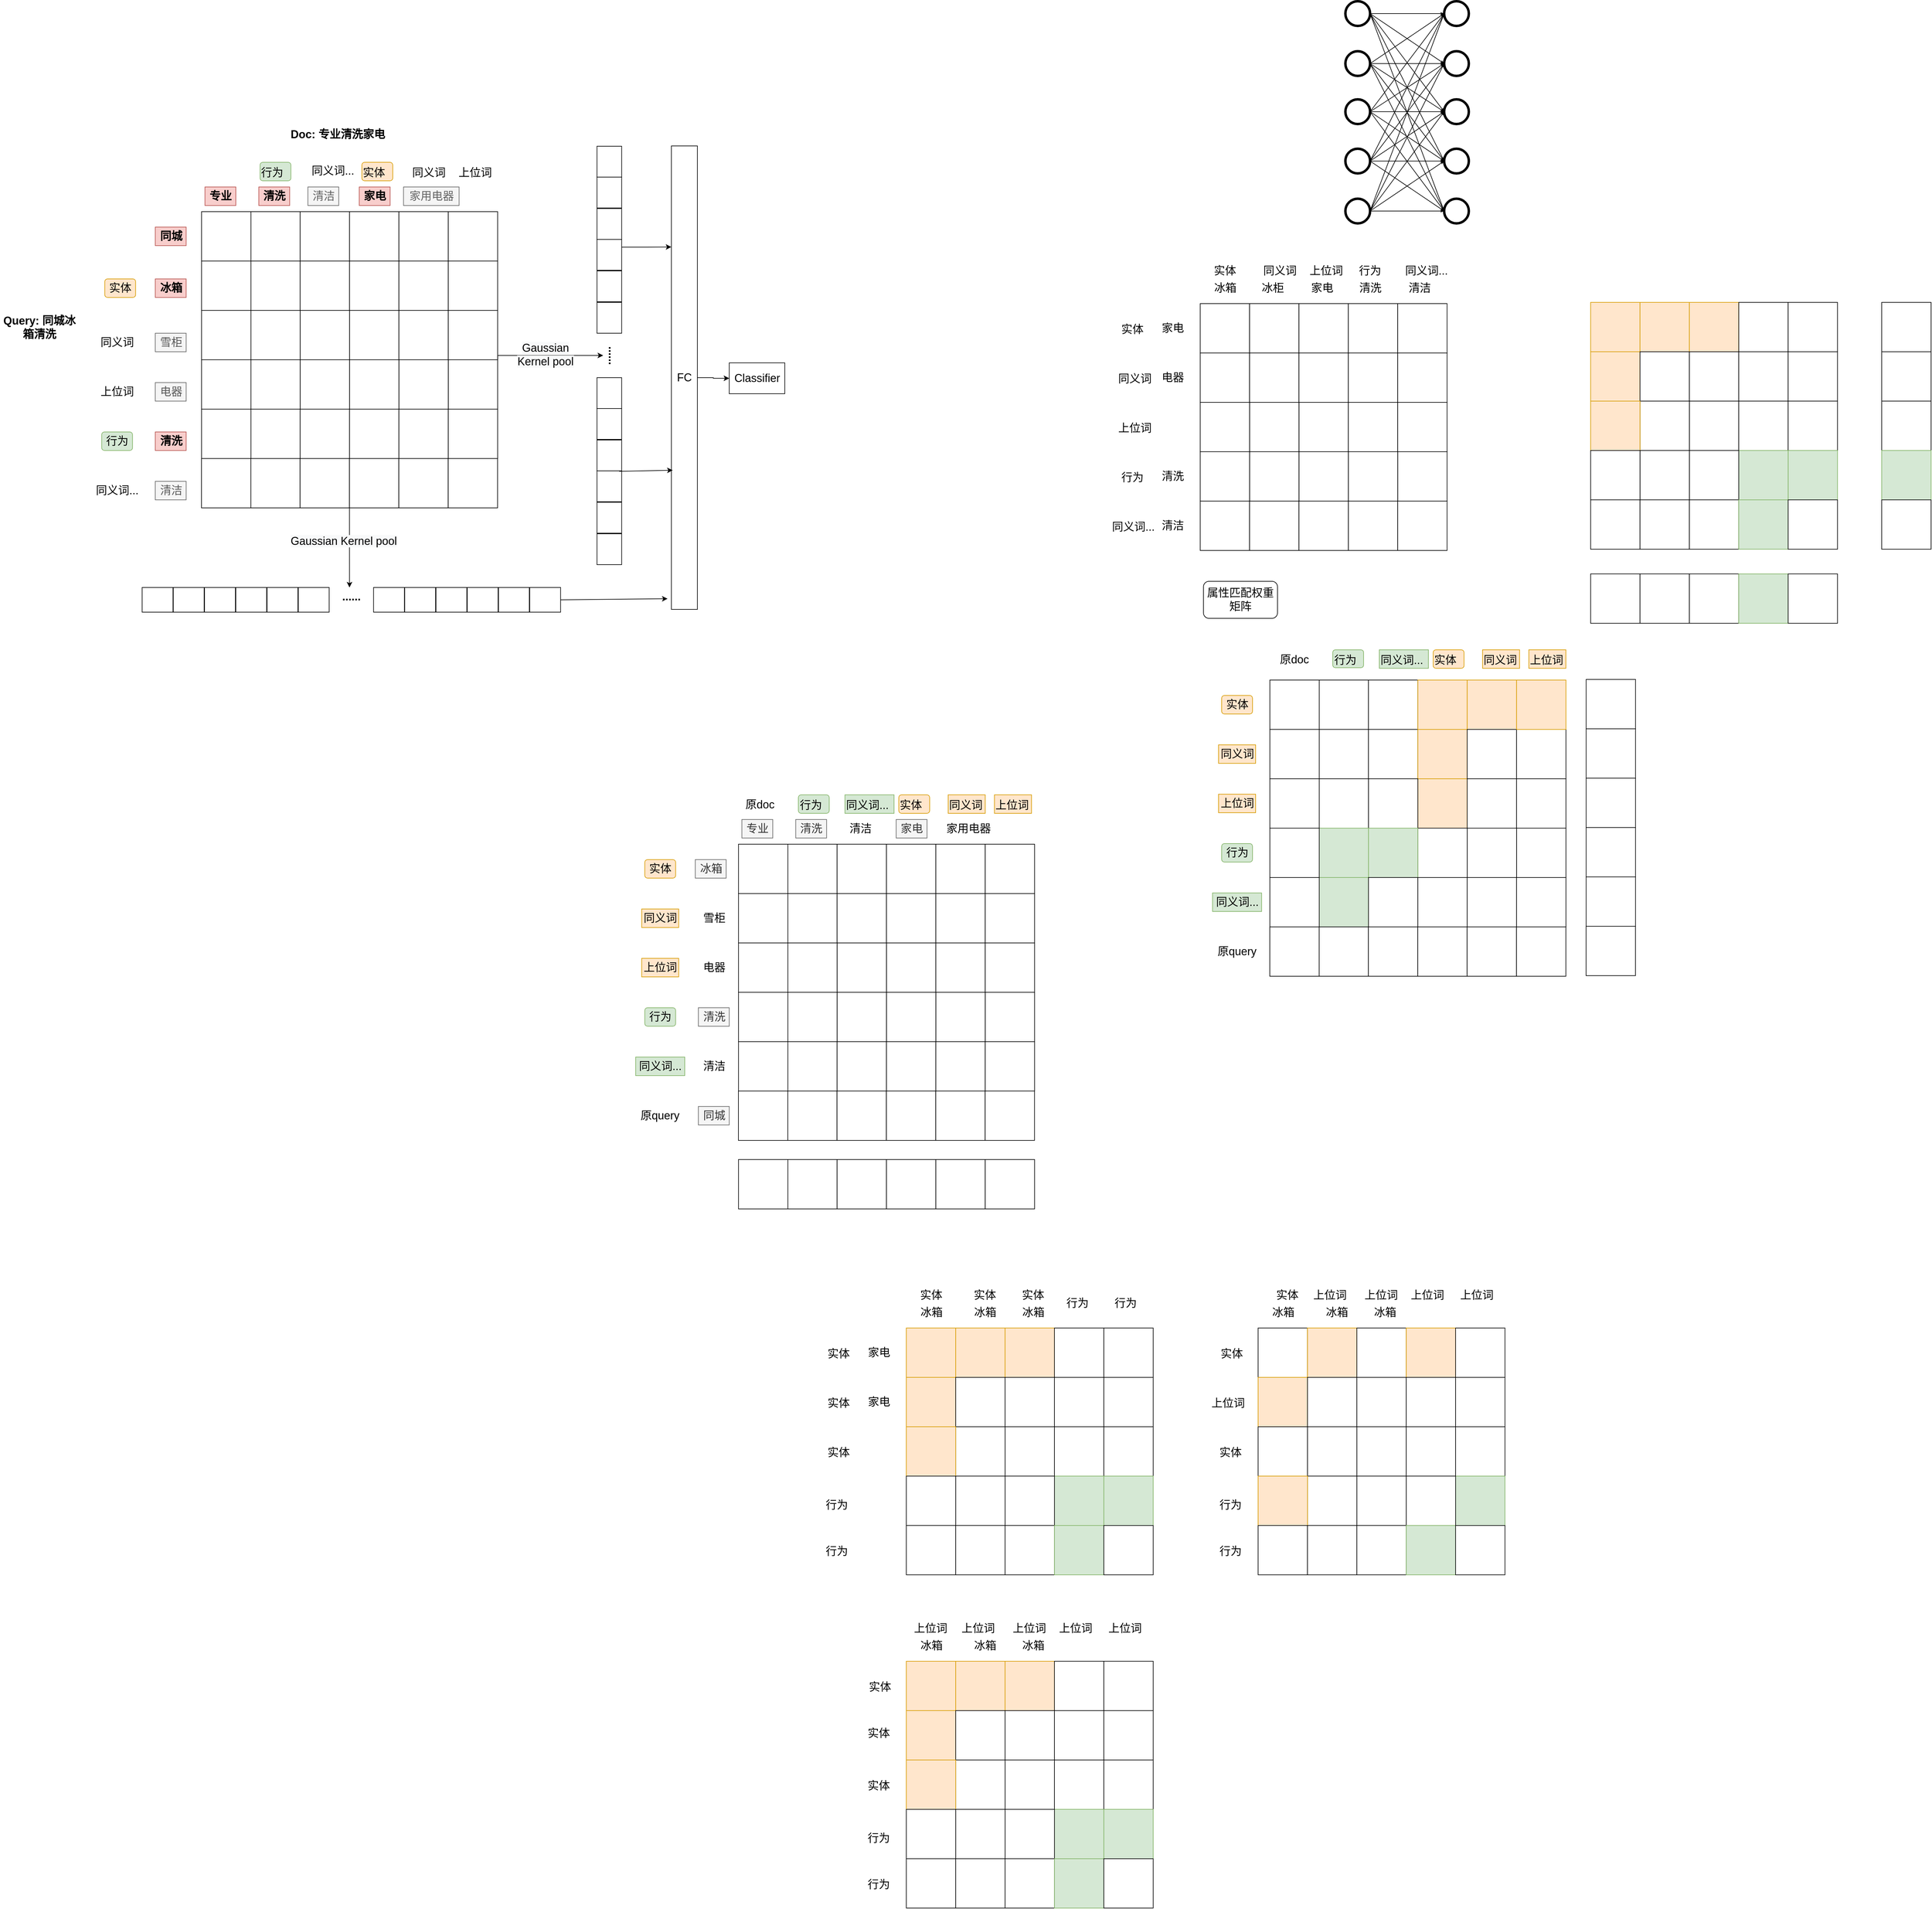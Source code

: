 <mxfile version="13.10.8" type="github">
  <diagram id="691b31df-7cfc-d80e-552c-7aa9f8c0b5f7" name="Page-1">
    <mxGraphModel dx="4455" dy="1120" grid="1" gridSize="10" guides="1" tooltips="1" connect="1" arrows="1" fold="1" page="1" pageScale="1" pageWidth="826" pageHeight="1169" background="#ffffff" math="0" shadow="0">
      <root>
        <mxCell id="0" />
        <mxCell id="1" parent="0" />
        <mxCell id="V9bFGLtEwvfLS84xU0cV-145" value="&lt;meta charset=&quot;utf-8&quot;&gt;&lt;span style=&quot;color: rgb(0, 0, 0); font-family: helvetica; font-size: 18px; font-style: normal; font-weight: 400; letter-spacing: normal; text-indent: 0px; text-transform: none; word-spacing: 0px; display: inline; float: none;&quot;&gt;实体&lt;/span&gt;" style="text;whiteSpace=wrap;html=1;fontSize=18;gradientDirection=north;rounded=1;labelBackgroundColor=none;align=center;verticalAlign=middle;fillColor=#ffe6cc;strokeColor=#d79b00;" vertex="1" parent="1">
          <mxGeometry x="-845.25" y="1461" width="50" height="30" as="geometry" />
        </mxCell>
        <mxCell id="V9bFGLtEwvfLS84xU0cV-146" value="&lt;span style=&quot;color: rgb(0, 0, 0); font-family: helvetica; font-size: 18px; font-style: normal; font-weight: 400; letter-spacing: normal; text-indent: 0px; text-transform: none; word-spacing: 0px; display: inline; float: none;&quot;&gt;上位词&lt;/span&gt;" style="text;whiteSpace=wrap;html=1;fontSize=18;labelBackgroundColor=none;align=center;verticalAlign=middle;fillColor=#ffe6cc;strokeColor=#d79b00;" vertex="1" parent="1">
          <mxGeometry x="-850.25" y="1621" width="60" height="30" as="geometry" />
        </mxCell>
        <mxCell id="V9bFGLtEwvfLS84xU0cV-147" value="&lt;meta charset=&quot;utf-8&quot;&gt;&lt;span style=&quot;color: rgb(0, 0, 0); font-family: helvetica; font-size: 18px; font-style: normal; font-weight: 400; letter-spacing: normal; text-indent: 0px; text-transform: none; word-spacing: 0px; display: inline; float: none;&quot;&gt;同义词&lt;/span&gt;&lt;br style=&quot;color: rgb(0, 0, 0); font-family: helvetica; font-size: 18px; font-style: normal; font-weight: 400; letter-spacing: normal; text-indent: 0px; text-transform: none; word-spacing: 0px;&quot;&gt;" style="text;whiteSpace=wrap;html=1;fontSize=18;labelBackgroundColor=none;align=center;verticalAlign=middle;fillColor=#ffe6cc;strokeColor=#d79b00;" vertex="1" parent="1">
          <mxGeometry x="-850.25" y="1541" width="60" height="30" as="geometry" />
        </mxCell>
        <mxCell id="V9bFGLtEwvfLS84xU0cV-148" value="&lt;span style=&quot;color: rgb(0, 0, 0); font-family: helvetica; font-size: 18px; font-style: normal; font-weight: 400; letter-spacing: normal; text-indent: 0px; text-transform: none; word-spacing: 0px; display: inline; float: none;&quot;&gt;行为&lt;/span&gt;" style="text;whiteSpace=wrap;html=1;fontSize=18;gradientDirection=north;rounded=1;labelBackgroundColor=none;align=center;verticalAlign=middle;fillColor=#d5e8d4;strokeColor=#82b366;" vertex="1" parent="1">
          <mxGeometry x="-845.25" y="1701" width="50" height="30" as="geometry" />
        </mxCell>
        <mxCell id="V9bFGLtEwvfLS84xU0cV-149" value="&lt;span style=&quot;color: rgb(0, 0, 0); font-family: helvetica; font-size: 18px; font-style: normal; font-weight: 400; letter-spacing: normal; text-indent: 0px; text-transform: none; word-spacing: 0px; display: inline; float: none;&quot;&gt;同义词...&lt;/span&gt;" style="text;whiteSpace=wrap;html=1;fontSize=18;labelBackgroundColor=none;align=center;verticalAlign=middle;fillColor=#d5e8d4;strokeColor=#82b366;" vertex="1" parent="1">
          <mxGeometry x="-860" y="1781" width="79.5" height="30" as="geometry" />
        </mxCell>
        <mxCell id="V9bFGLtEwvfLS84xU0cV-154" value="冰箱" style="text;html=1;align=center;verticalAlign=middle;resizable=0;points=[];autosize=1;fontSize=18;fillColor=#f5f5f5;strokeColor=#666666;fontColor=#333333;" vertex="1" parent="1">
          <mxGeometry x="-763.38" y="1461" width="50" height="30" as="geometry" />
        </mxCell>
        <mxCell id="V9bFGLtEwvfLS84xU0cV-164" value="电器" style="text;html=1;align=center;verticalAlign=middle;resizable=0;points=[];autosize=1;fontSize=18;" vertex="1" parent="1">
          <mxGeometry x="-758.38" y="1621" width="50" height="30" as="geometry" />
        </mxCell>
        <mxCell id="V9bFGLtEwvfLS84xU0cV-165" value="清洗" style="text;html=1;align=center;verticalAlign=middle;resizable=0;points=[];autosize=1;fontSize=18;fillColor=#f5f5f5;strokeColor=#666666;fontColor=#333333;" vertex="1" parent="1">
          <mxGeometry x="-758.38" y="1701" width="50" height="30" as="geometry" />
        </mxCell>
        <mxCell id="V9bFGLtEwvfLS84xU0cV-166" value="清洁" style="text;html=1;align=center;verticalAlign=middle;resizable=0;points=[];autosize=1;fontSize=18;" vertex="1" parent="1">
          <mxGeometry x="-758.38" y="1781" width="50" height="30" as="geometry" />
        </mxCell>
        <mxCell id="V9bFGLtEwvfLS84xU0cV-372" value="&lt;font style=&quot;font-size: 18px&quot;&gt;同城&lt;/font&gt;" style="text;html=1;align=center;verticalAlign=middle;resizable=0;points=[];autosize=1;fontSize=18;fillColor=#f5f5f5;strokeColor=#666666;fontColor=#333333;" vertex="1" parent="1">
          <mxGeometry x="-758.38" y="1861" width="50" height="30" as="geometry" />
        </mxCell>
        <mxCell id="V9bFGLtEwvfLS84xU0cV-383" value="&lt;div style=&quot;&quot;&gt;&lt;span&gt;&lt;font face=&quot;helvetica&quot;&gt;原query&lt;/font&gt;&lt;/span&gt;&lt;/div&gt;" style="text;whiteSpace=wrap;html=1;fontSize=18;labelBackgroundColor=none;align=center;verticalAlign=middle;" vertex="1" parent="1">
          <mxGeometry x="-855.65" y="1861" width="70.81" height="30" as="geometry" />
        </mxCell>
        <mxCell id="V9bFGLtEwvfLS84xU0cV-384" value="雪柜" style="text;html=1;align=center;verticalAlign=middle;resizable=0;points=[];autosize=1;fontSize=18;" vertex="1" parent="1">
          <mxGeometry x="-758.38" y="1541" width="50" height="30" as="geometry" />
        </mxCell>
        <mxCell id="3" value="" style="ellipse;whiteSpace=wrap;html=1;aspect=fixed;strokeWidth=4;align=center;" parent="1" vertex="1">
          <mxGeometry x="290" y="70" width="40" height="40" as="geometry" />
        </mxCell>
        <mxCell id="4" value="" style="ellipse;whiteSpace=wrap;html=1;aspect=fixed;strokeWidth=4;align=center;" parent="1" vertex="1">
          <mxGeometry x="290" y="151" width="40" height="40" as="geometry" />
        </mxCell>
        <mxCell id="5" value="" style="ellipse;whiteSpace=wrap;html=1;aspect=fixed;strokeWidth=4;align=center;" parent="1" vertex="1">
          <mxGeometry x="290" y="229" width="40" height="40" as="geometry" />
        </mxCell>
        <mxCell id="6" value="" style="ellipse;whiteSpace=wrap;html=1;aspect=fixed;strokeWidth=4;align=center;" parent="1" vertex="1">
          <mxGeometry x="290" y="390" width="40" height="40" as="geometry" />
        </mxCell>
        <mxCell id="7" value="" style="ellipse;whiteSpace=wrap;html=1;aspect=fixed;strokeWidth=4;align=center;" parent="1" vertex="1">
          <mxGeometry x="290" y="309" width="40" height="40" as="geometry" />
        </mxCell>
        <mxCell id="8" value="" style="ellipse;whiteSpace=wrap;html=1;aspect=fixed;strokeWidth=4;align=center;" parent="1" vertex="1">
          <mxGeometry x="450" y="70" width="40" height="40" as="geometry" />
        </mxCell>
        <mxCell id="9" value="" style="ellipse;whiteSpace=wrap;html=1;aspect=fixed;strokeWidth=4;align=center;" parent="1" vertex="1">
          <mxGeometry x="450" y="151" width="40" height="40" as="geometry" />
        </mxCell>
        <mxCell id="10" value="" style="ellipse;whiteSpace=wrap;html=1;aspect=fixed;strokeWidth=4;align=center;" parent="1" vertex="1">
          <mxGeometry x="450" y="229" width="40" height="40" as="geometry" />
        </mxCell>
        <mxCell id="11" value="" style="ellipse;whiteSpace=wrap;html=1;aspect=fixed;strokeWidth=4;align=center;" parent="1" vertex="1">
          <mxGeometry x="450" y="390" width="40" height="40" as="geometry" />
        </mxCell>
        <mxCell id="12" value="" style="ellipse;whiteSpace=wrap;html=1;aspect=fixed;strokeWidth=4;align=center;" parent="1" vertex="1">
          <mxGeometry x="450" y="309" width="40" height="40" as="geometry" />
        </mxCell>
        <mxCell id="13" value="" style="endArrow=classicThin;html=1;shadow=0;strokeColor=#000000;strokeWidth=1;fontColor=#666666;entryX=0;entryY=0.5;endFill=1;exitX=1;exitY=0.5;endSize=3;" parent="1" source="3" target="11" edge="1">
          <mxGeometry width="50" height="50" relative="1" as="geometry">
            <mxPoint x="351" y="135" as="sourcePoint" />
            <mxPoint x="401" y="110" as="targetPoint" />
          </mxGeometry>
        </mxCell>
        <mxCell id="14" value="" style="endArrow=classicThin;html=1;shadow=0;strokeColor=#000000;strokeWidth=1;fontColor=#666666;entryX=0;entryY=0.5;exitX=1;exitY=0.5;endFill=1;endSize=3;" parent="1" source="3" target="12" edge="1">
          <mxGeometry width="50" height="50" relative="1" as="geometry">
            <mxPoint x="361" y="130" as="sourcePoint" />
            <mxPoint x="451" y="355" as="targetPoint" />
          </mxGeometry>
        </mxCell>
        <mxCell id="15" value="" style="endArrow=classicThin;html=1;shadow=0;strokeColor=#000000;strokeWidth=1;fontColor=#666666;entryX=0;entryY=0.5;endFill=1;exitX=1;exitY=0.5;endSize=3;" parent="1" source="3" target="10" edge="1">
          <mxGeometry width="50" height="50" relative="1" as="geometry">
            <mxPoint x="351" y="130" as="sourcePoint" />
            <mxPoint x="451" y="310" as="targetPoint" />
          </mxGeometry>
        </mxCell>
        <mxCell id="16" value="" style="endArrow=classicThin;html=1;shadow=0;strokeColor=#000000;strokeWidth=1;fontColor=#666666;entryX=0;entryY=0.5;endFill=1;exitX=1;exitY=0.5;endSize=3;" parent="1" source="3" target="9" edge="1">
          <mxGeometry width="50" height="50" relative="1" as="geometry">
            <mxPoint x="351" y="130" as="sourcePoint" />
            <mxPoint x="451" y="250" as="targetPoint" />
          </mxGeometry>
        </mxCell>
        <mxCell id="17" value="" style="endArrow=classicThin;html=1;shadow=0;strokeColor=#000000;strokeWidth=1;fontColor=#666666;entryX=0;entryY=0.5;exitX=1;exitY=0.5;endFill=1;endSize=3;" parent="1" source="3" target="8" edge="1">
          <mxGeometry width="50" height="50" relative="1" as="geometry">
            <mxPoint x="361" y="97" as="sourcePoint" />
            <mxPoint x="451" y="147" as="targetPoint" />
          </mxGeometry>
        </mxCell>
        <mxCell id="18" value="" style="endArrow=classicThin;html=1;shadow=0;strokeColor=#000000;strokeWidth=1;fontColor=#666666;entryX=0;entryY=0.5;exitX=1;exitY=0.5;endFill=1;endSize=3;" parent="1" source="4" target="11" edge="1">
          <mxGeometry width="50" height="50" relative="1" as="geometry">
            <mxPoint x="361" y="145" as="sourcePoint" />
            <mxPoint x="451" y="370" as="targetPoint" />
          </mxGeometry>
        </mxCell>
        <mxCell id="19" value="" style="endArrow=classicThin;html=1;shadow=0;strokeColor=#000000;strokeWidth=1;fontColor=#666666;entryX=0;entryY=0.5;exitX=1;exitY=0.5;endFill=1;endSize=3;" parent="1" source="4" target="12" edge="1">
          <mxGeometry width="50" height="50" relative="1" as="geometry">
            <mxPoint x="361" y="190" as="sourcePoint" />
            <mxPoint x="451" y="370" as="targetPoint" />
          </mxGeometry>
        </mxCell>
        <mxCell id="20" value="" style="endArrow=classicThin;html=1;shadow=0;strokeColor=#000000;strokeWidth=1;fontColor=#666666;entryX=0;entryY=0.5;exitX=1;exitY=0.5;endFill=1;endSize=3;" parent="1" source="4" target="10" edge="1">
          <mxGeometry width="50" height="50" relative="1" as="geometry">
            <mxPoint x="351" y="190" as="sourcePoint" />
            <mxPoint x="451" y="310" as="targetPoint" />
          </mxGeometry>
        </mxCell>
        <mxCell id="21" value="" style="endArrow=classicThin;html=1;shadow=0;strokeColor=#000000;strokeWidth=1;fontColor=#666666;entryX=0;entryY=0.5;exitX=1;exitY=0.5;endFill=1;endSize=3;" parent="1" source="4" target="9" edge="1">
          <mxGeometry width="50" height="50" relative="1" as="geometry">
            <mxPoint x="361" y="178" as="sourcePoint" />
            <mxPoint x="451" y="238" as="targetPoint" />
          </mxGeometry>
        </mxCell>
        <mxCell id="22" value="" style="endArrow=classicThin;html=1;shadow=0;strokeColor=#000000;strokeWidth=1;fontColor=#666666;entryX=0;entryY=0.5;endFill=1;exitX=1;exitY=0.5;endSize=3;" parent="1" source="4" target="8" edge="1">
          <mxGeometry width="50" height="50" relative="1" as="geometry">
            <mxPoint x="351" y="180" as="sourcePoint" />
            <mxPoint x="441" y="180" as="targetPoint" />
          </mxGeometry>
        </mxCell>
        <mxCell id="23" value="" style="endArrow=classicThin;html=1;shadow=0;strokeColor=#000000;strokeWidth=1;fontColor=#666666;entryX=0;entryY=0.5;exitX=1;exitY=0.5;endFill=1;endSize=3;" parent="1" source="5" target="10" edge="1">
          <mxGeometry width="50" height="50" relative="1" as="geometry">
            <mxPoint x="361" y="199" as="sourcePoint" />
            <mxPoint x="451" y="199" as="targetPoint" />
          </mxGeometry>
        </mxCell>
        <mxCell id="24" value="" style="endArrow=classicThin;html=1;shadow=0;strokeColor=#000000;strokeWidth=1;fontColor=#666666;entryX=0;entryY=0.5;exitX=1;exitY=0.5;endFill=1;endSize=3;" parent="1" source="5" target="12" edge="1">
          <mxGeometry width="50" height="50" relative="1" as="geometry">
            <mxPoint x="361" y="253" as="sourcePoint" />
            <mxPoint x="451" y="253" as="targetPoint" />
          </mxGeometry>
        </mxCell>
        <mxCell id="25" value="" style="endArrow=classicThin;html=1;shadow=0;strokeColor=#000000;strokeWidth=1;fontColor=#666666;entryX=0;entryY=0.5;exitX=1;exitY=0.5;endFill=1;endSize=3;" parent="1" source="5" target="11" edge="1">
          <mxGeometry width="50" height="50" relative="1" as="geometry">
            <mxPoint x="361" y="253" as="sourcePoint" />
            <mxPoint x="451" y="313" as="targetPoint" />
          </mxGeometry>
        </mxCell>
        <mxCell id="26" value="" style="endArrow=classicThin;html=1;shadow=0;strokeColor=#000000;strokeWidth=1;fontColor=#666666;entryX=0;entryY=0.5;exitX=1;exitY=0.5;endFill=1;endSize=3;" parent="1" source="5" target="9" edge="1">
          <mxGeometry width="50" height="50" relative="1" as="geometry">
            <mxPoint x="361" y="253" as="sourcePoint" />
            <mxPoint x="451" y="253" as="targetPoint" />
          </mxGeometry>
        </mxCell>
        <mxCell id="27" value="" style="endArrow=classicThin;html=1;shadow=0;strokeColor=#000000;strokeWidth=1;fontColor=#666666;entryX=0;entryY=0.5;exitX=1;exitY=0.5;endFill=1;endSize=3;" parent="1" source="5" target="8" edge="1">
          <mxGeometry width="50" height="50" relative="1" as="geometry">
            <mxPoint x="361" y="253" as="sourcePoint" />
            <mxPoint x="451" y="193" as="targetPoint" />
          </mxGeometry>
        </mxCell>
        <mxCell id="28" value="" style="endArrow=classicThin;html=1;shadow=0;strokeColor=#000000;strokeWidth=1;fontColor=#666666;entryX=0;entryY=0.5;exitX=1;exitY=0.5;endFill=1;endSize=3;" parent="1" source="7" target="12" edge="1">
          <mxGeometry width="50" height="50" relative="1" as="geometry">
            <mxPoint x="361" y="279" as="sourcePoint" />
            <mxPoint x="451" y="279" as="targetPoint" />
          </mxGeometry>
        </mxCell>
        <mxCell id="29" value="" style="endArrow=classicThin;html=1;shadow=0;strokeColor=#000000;strokeWidth=1;fontColor=#666666;entryX=0;entryY=0.5;exitX=1;exitY=0.5;endFill=1;endSize=3;" parent="1" source="6" target="11" edge="1">
          <mxGeometry width="50" height="50" relative="1" as="geometry">
            <mxPoint x="361" y="369" as="sourcePoint" />
            <mxPoint x="451" y="369" as="targetPoint" />
          </mxGeometry>
        </mxCell>
        <mxCell id="30" value="" style="endArrow=classicThin;html=1;shadow=0;strokeColor=#000000;strokeWidth=1;fontColor=#666666;entryX=0;entryY=0.5;exitX=1;exitY=0.5;endFill=1;endSize=3;" parent="1" source="6" target="12" edge="1">
          <mxGeometry width="50" height="50" relative="1" as="geometry">
            <mxPoint x="361" y="373" as="sourcePoint" />
            <mxPoint x="451" y="373" as="targetPoint" />
          </mxGeometry>
        </mxCell>
        <mxCell id="31" value="" style="endArrow=classicThin;html=1;shadow=0;strokeColor=#000000;strokeWidth=1;fontColor=#666666;entryX=0;entryY=0.5;exitX=1;exitY=0.5;endFill=1;endSize=3;" parent="1" source="6" target="10" edge="1">
          <mxGeometry width="50" height="50" relative="1" as="geometry">
            <mxPoint x="361" y="373" as="sourcePoint" />
            <mxPoint x="451" y="313" as="targetPoint" />
          </mxGeometry>
        </mxCell>
        <mxCell id="32" value="" style="endArrow=classicThin;html=1;shadow=0;strokeColor=#000000;strokeWidth=1;fontColor=#666666;entryX=0;entryY=0.5;exitX=1;exitY=0.5;endFill=1;endSize=3;" parent="1" source="6" target="9" edge="1">
          <mxGeometry width="50" height="50" relative="1" as="geometry">
            <mxPoint x="361" y="373" as="sourcePoint" />
            <mxPoint x="451" y="253" as="targetPoint" />
          </mxGeometry>
        </mxCell>
        <mxCell id="33" value="" style="endArrow=classicThin;html=1;shadow=0;strokeColor=#000000;strokeWidth=1;fontColor=#666666;entryX=0;entryY=0.5;exitX=1;exitY=0.5;endFill=1;endSize=3;" parent="1" source="6" target="8" edge="1">
          <mxGeometry width="50" height="50" relative="1" as="geometry">
            <mxPoint x="361" y="373" as="sourcePoint" />
            <mxPoint x="451" y="193" as="targetPoint" />
          </mxGeometry>
        </mxCell>
        <mxCell id="34" value="" style="endArrow=classicThin;html=1;shadow=0;strokeColor=#000000;strokeWidth=1;fontColor=#666666;exitX=1;exitY=0.5;endFill=1;entryX=0;entryY=0.5;endSize=3;" parent="1" source="7" target="11" edge="1">
          <mxGeometry width="50" height="50" relative="1" as="geometry">
            <mxPoint x="361" y="313" as="sourcePoint" />
            <mxPoint x="441" y="360" as="targetPoint" />
          </mxGeometry>
        </mxCell>
        <mxCell id="35" value="" style="endArrow=classicThin;html=1;shadow=0;strokeColor=#000000;strokeWidth=1;fontColor=#666666;entryX=0;entryY=0.5;exitX=1;exitY=0.5;endFill=1;endSize=3;" parent="1" source="7" target="10" edge="1">
          <mxGeometry width="50" height="50" relative="1" as="geometry">
            <mxPoint x="361" y="313" as="sourcePoint" />
            <mxPoint x="451" y="313" as="targetPoint" />
          </mxGeometry>
        </mxCell>
        <mxCell id="36" value="" style="endArrow=classicThin;html=1;shadow=0;strokeColor=#000000;strokeWidth=1;fontColor=#666666;entryX=0;entryY=0.5;exitX=1;exitY=0.5;endFill=1;endSize=3;" parent="1" source="7" target="9" edge="1">
          <mxGeometry width="50" height="50" relative="1" as="geometry">
            <mxPoint x="361" y="313" as="sourcePoint" />
            <mxPoint x="451" y="253" as="targetPoint" />
          </mxGeometry>
        </mxCell>
        <mxCell id="37" value="" style="endArrow=classicThin;html=1;shadow=0;strokeColor=#000000;strokeWidth=1;fontColor=#666666;entryX=0;entryY=0.5;exitX=1;exitY=0.5;endFill=1;endSize=3;" parent="1" source="7" target="8" edge="1">
          <mxGeometry width="50" height="50" relative="1" as="geometry">
            <mxPoint x="361" y="313" as="sourcePoint" />
            <mxPoint x="451" y="193" as="targetPoint" />
          </mxGeometry>
        </mxCell>
        <mxCell id="V9bFGLtEwvfLS84xU0cV-45" value="" style="whiteSpace=wrap;html=1;aspect=fixed;" vertex="1" parent="1">
          <mxGeometry x="54.75" y="560" width="80" height="80" as="geometry" />
        </mxCell>
        <mxCell id="V9bFGLtEwvfLS84xU0cV-46" value="" style="whiteSpace=wrap;html=1;aspect=fixed;" vertex="1" parent="1">
          <mxGeometry x="134.75" y="560" width="80" height="80" as="geometry" />
        </mxCell>
        <mxCell id="V9bFGLtEwvfLS84xU0cV-47" value="" style="whiteSpace=wrap;html=1;aspect=fixed;" vertex="1" parent="1">
          <mxGeometry x="214.75" y="560" width="80" height="80" as="geometry" />
        </mxCell>
        <mxCell id="V9bFGLtEwvfLS84xU0cV-48" value="" style="whiteSpace=wrap;html=1;aspect=fixed;" vertex="1" parent="1">
          <mxGeometry x="54.75" y="640" width="80" height="80" as="geometry" />
        </mxCell>
        <mxCell id="V9bFGLtEwvfLS84xU0cV-49" value="" style="whiteSpace=wrap;html=1;aspect=fixed;" vertex="1" parent="1">
          <mxGeometry x="134.75" y="640" width="80" height="80" as="geometry" />
        </mxCell>
        <mxCell id="V9bFGLtEwvfLS84xU0cV-51" value="" style="whiteSpace=wrap;html=1;aspect=fixed;" vertex="1" parent="1">
          <mxGeometry x="214.75" y="640" width="80" height="80" as="geometry" />
        </mxCell>
        <mxCell id="V9bFGLtEwvfLS84xU0cV-52" value="" style="whiteSpace=wrap;html=1;aspect=fixed;" vertex="1" parent="1">
          <mxGeometry x="214.75" y="720" width="80" height="80" as="geometry" />
        </mxCell>
        <mxCell id="V9bFGLtEwvfLS84xU0cV-53" value="" style="whiteSpace=wrap;html=1;aspect=fixed;" vertex="1" parent="1">
          <mxGeometry x="134.75" y="720" width="80" height="80" as="geometry" />
        </mxCell>
        <mxCell id="V9bFGLtEwvfLS84xU0cV-54" value="" style="whiteSpace=wrap;html=1;aspect=fixed;" vertex="1" parent="1">
          <mxGeometry x="54.75" y="720" width="80" height="80" as="geometry" />
        </mxCell>
        <mxCell id="V9bFGLtEwvfLS84xU0cV-55" value="" style="whiteSpace=wrap;html=1;aspect=fixed;" vertex="1" parent="1">
          <mxGeometry x="294.75" y="560" width="80" height="80" as="geometry" />
        </mxCell>
        <mxCell id="V9bFGLtEwvfLS84xU0cV-56" value="" style="whiteSpace=wrap;html=1;aspect=fixed;" vertex="1" parent="1">
          <mxGeometry x="294.75" y="640" width="80" height="80" as="geometry" />
        </mxCell>
        <mxCell id="V9bFGLtEwvfLS84xU0cV-57" value="" style="whiteSpace=wrap;html=1;aspect=fixed;" vertex="1" parent="1">
          <mxGeometry x="294.75" y="720" width="80" height="80" as="geometry" />
        </mxCell>
        <mxCell id="V9bFGLtEwvfLS84xU0cV-58" value="" style="whiteSpace=wrap;html=1;aspect=fixed;" vertex="1" parent="1">
          <mxGeometry x="374.75" y="720" width="80" height="80" as="geometry" />
        </mxCell>
        <mxCell id="V9bFGLtEwvfLS84xU0cV-59" value="" style="whiteSpace=wrap;html=1;aspect=fixed;" vertex="1" parent="1">
          <mxGeometry x="374.75" y="800" width="80" height="80" as="geometry" />
        </mxCell>
        <mxCell id="V9bFGLtEwvfLS84xU0cV-60" value="" style="whiteSpace=wrap;html=1;aspect=fixed;" vertex="1" parent="1">
          <mxGeometry x="294.75" y="800" width="80" height="80" as="geometry" />
        </mxCell>
        <mxCell id="V9bFGLtEwvfLS84xU0cV-61" value="" style="whiteSpace=wrap;html=1;aspect=fixed;" vertex="1" parent="1">
          <mxGeometry x="214.75" y="800" width="80" height="80" as="geometry" />
        </mxCell>
        <mxCell id="V9bFGLtEwvfLS84xU0cV-62" value="" style="whiteSpace=wrap;html=1;aspect=fixed;" vertex="1" parent="1">
          <mxGeometry x="134.75" y="800" width="80" height="80" as="geometry" />
        </mxCell>
        <mxCell id="V9bFGLtEwvfLS84xU0cV-63" value="" style="whiteSpace=wrap;html=1;aspect=fixed;" vertex="1" parent="1">
          <mxGeometry x="54.75" y="800" width="80" height="80" as="geometry" />
        </mxCell>
        <mxCell id="V9bFGLtEwvfLS84xU0cV-64" value="" style="whiteSpace=wrap;html=1;aspect=fixed;" vertex="1" parent="1">
          <mxGeometry x="54.75" y="880" width="80" height="80" as="geometry" />
        </mxCell>
        <mxCell id="V9bFGLtEwvfLS84xU0cV-65" value="" style="whiteSpace=wrap;html=1;aspect=fixed;" vertex="1" parent="1">
          <mxGeometry x="134.75" y="880" width="80" height="80" as="geometry" />
        </mxCell>
        <mxCell id="V9bFGLtEwvfLS84xU0cV-67" value="" style="whiteSpace=wrap;html=1;aspect=fixed;" vertex="1" parent="1">
          <mxGeometry x="294.75" y="880" width="80" height="80" as="geometry" />
        </mxCell>
        <mxCell id="V9bFGLtEwvfLS84xU0cV-68" value="" style="whiteSpace=wrap;html=1;aspect=fixed;" vertex="1" parent="1">
          <mxGeometry x="374.75" y="880" width="80" height="80" as="geometry" />
        </mxCell>
        <mxCell id="V9bFGLtEwvfLS84xU0cV-69" value="" style="whiteSpace=wrap;html=1;aspect=fixed;" vertex="1" parent="1">
          <mxGeometry x="374.75" y="640" width="80" height="80" as="geometry" />
        </mxCell>
        <mxCell id="V9bFGLtEwvfLS84xU0cV-70" value="" style="whiteSpace=wrap;html=1;aspect=fixed;" vertex="1" parent="1">
          <mxGeometry x="374.75" y="560" width="80" height="80" as="geometry" />
        </mxCell>
        <mxCell id="V9bFGLtEwvfLS84xU0cV-71" value="冰箱" style="text;html=1;align=center;verticalAlign=middle;resizable=0;points=[];autosize=1;fontSize=18;" vertex="1" parent="1">
          <mxGeometry x="69.75" y="520" width="50" height="30" as="geometry" />
        </mxCell>
        <mxCell id="V9bFGLtEwvfLS84xU0cV-73" value="冰柜" style="text;html=1;align=center;verticalAlign=middle;resizable=0;points=[];autosize=1;fontSize=18;" vertex="1" parent="1">
          <mxGeometry x="147.25" y="520" width="50" height="30" as="geometry" />
        </mxCell>
        <mxCell id="V9bFGLtEwvfLS84xU0cV-74" value="&lt;font style=&quot;font-size: 18px&quot;&gt;家电&lt;/font&gt;" style="text;html=1;align=center;verticalAlign=middle;resizable=0;points=[];autosize=1;fontSize=18;" vertex="1" parent="1">
          <mxGeometry x="227.25" y="520" width="50" height="30" as="geometry" />
        </mxCell>
        <mxCell id="V9bFGLtEwvfLS84xU0cV-75" value="家电" style="text;html=1;align=center;verticalAlign=middle;resizable=0;points=[];autosize=1;fontSize=18;" vertex="1" parent="1">
          <mxGeometry x="-15.25" y="585" width="50" height="30" as="geometry" />
        </mxCell>
        <mxCell id="V9bFGLtEwvfLS84xU0cV-76" value="电器" style="text;html=1;align=center;verticalAlign=middle;resizable=0;points=[];autosize=1;fontSize=18;" vertex="1" parent="1">
          <mxGeometry x="-15.25" y="665" width="50" height="30" as="geometry" />
        </mxCell>
        <mxCell id="V9bFGLtEwvfLS84xU0cV-78" value="清洗" style="text;html=1;align=center;verticalAlign=middle;resizable=0;points=[];autosize=1;fontSize=18;" vertex="1" parent="1">
          <mxGeometry x="-15.25" y="825" width="50" height="30" as="geometry" />
        </mxCell>
        <mxCell id="V9bFGLtEwvfLS84xU0cV-79" value="清洁" style="text;html=1;align=center;verticalAlign=middle;resizable=0;points=[];autosize=1;fontSize=18;" vertex="1" parent="1">
          <mxGeometry x="-15.25" y="905" width="50" height="30" as="geometry" />
        </mxCell>
        <mxCell id="V9bFGLtEwvfLS84xU0cV-105" value="清洗" style="text;html=1;align=center;verticalAlign=middle;resizable=0;points=[];autosize=1;fontSize=18;" vertex="1" parent="1">
          <mxGeometry x="305.25" y="520" width="50" height="30" as="geometry" />
        </mxCell>
        <mxCell id="V9bFGLtEwvfLS84xU0cV-106" value="清洁" style="text;html=1;align=center;verticalAlign=middle;resizable=0;points=[];autosize=1;fontSize=18;" vertex="1" parent="1">
          <mxGeometry x="384.75" y="520" width="50" height="30" as="geometry" />
        </mxCell>
        <mxCell id="V9bFGLtEwvfLS84xU0cV-108" value="&lt;meta charset=&quot;utf-8&quot;&gt;&lt;span style=&quot;color: rgb(0, 0, 0); font-family: helvetica; font-size: 18px; font-style: normal; font-weight: 400; letter-spacing: normal; text-align: center; text-indent: 0px; text-transform: none; word-spacing: 0px; display: inline; float: none;&quot;&gt;实体&lt;/span&gt;" style="text;whiteSpace=wrap;html=1;fontSize=18;gradientDirection=north;rounded=1;labelBackgroundColor=none;" vertex="1" parent="1">
          <mxGeometry x="74.75" y="490" width="50" height="30" as="geometry" />
        </mxCell>
        <mxCell id="V9bFGLtEwvfLS84xU0cV-109" value="&lt;meta charset=&quot;utf-8&quot;&gt;&lt;span style=&quot;color: rgb(0, 0, 0); font-family: helvetica; font-size: 18px; font-style: normal; font-weight: 400; letter-spacing: normal; text-align: center; text-indent: 0px; text-transform: none; word-spacing: 0px; display: inline; float: none;&quot;&gt;同义词&lt;/span&gt;&lt;br style=&quot;color: rgb(0, 0, 0); font-family: helvetica; font-size: 18px; font-style: normal; font-weight: 400; letter-spacing: normal; text-align: center; text-indent: 0px; text-transform: none; word-spacing: 0px;&quot;&gt;" style="text;whiteSpace=wrap;html=1;fontSize=18;labelBackgroundColor=none;" vertex="1" parent="1">
          <mxGeometry x="154.75" y="490" width="60" height="30" as="geometry" />
        </mxCell>
        <mxCell id="V9bFGLtEwvfLS84xU0cV-110" value="&lt;span style=&quot;color: rgb(0, 0, 0); font-family: helvetica; font-size: 18px; font-style: normal; font-weight: 400; letter-spacing: normal; text-align: center; text-indent: 0px; text-transform: none; word-spacing: 0px; display: inline; float: none;&quot;&gt;上位词&lt;/span&gt;" style="text;whiteSpace=wrap;html=1;fontSize=18;labelBackgroundColor=none;" vertex="1" parent="1">
          <mxGeometry x="229.75" y="490" width="60" height="30" as="geometry" />
        </mxCell>
        <mxCell id="V9bFGLtEwvfLS84xU0cV-111" value="&lt;span style=&quot;color: rgb(0 , 0 , 0) ; font-family: &amp;#34;helvetica&amp;#34; ; font-size: 18px ; font-style: normal ; font-weight: 400 ; letter-spacing: normal ; text-align: center ; text-indent: 0px ; text-transform: none ; word-spacing: 0px ; display: inline ; float: none&quot;&gt;行为&lt;/span&gt;" style="text;whiteSpace=wrap;html=1;fontSize=18;gradientDirection=north;rounded=1;labelBackgroundColor=none;" vertex="1" parent="1">
          <mxGeometry x="309.75" y="490" width="50" height="30" as="geometry" />
        </mxCell>
        <mxCell id="V9bFGLtEwvfLS84xU0cV-112" value="&lt;span style=&quot;color: rgb(0 , 0 , 0) ; font-family: &amp;#34;helvetica&amp;#34; ; font-size: 18px ; font-style: normal ; font-weight: 400 ; letter-spacing: normal ; text-align: center ; text-indent: 0px ; text-transform: none ; word-spacing: 0px ; display: inline ; float: none&quot;&gt;同义词...&lt;/span&gt;" style="text;whiteSpace=wrap;html=1;fontSize=18;labelBackgroundColor=none;" vertex="1" parent="1">
          <mxGeometry x="385.25" y="490" width="79.5" height="30" as="geometry" />
        </mxCell>
        <mxCell id="V9bFGLtEwvfLS84xU0cV-113" value="&lt;meta charset=&quot;utf-8&quot;&gt;&lt;span style=&quot;color: rgb(0, 0, 0); font-family: helvetica; font-size: 18px; font-style: normal; font-weight: 400; letter-spacing: normal; text-align: center; text-indent: 0px; text-transform: none; word-spacing: 0px; display: inline; float: none;&quot;&gt;实体&lt;/span&gt;" style="text;whiteSpace=wrap;html=1;fontSize=18;gradientDirection=north;rounded=1;labelBackgroundColor=none;" vertex="1" parent="1">
          <mxGeometry x="-75.25" y="585" width="50" height="30" as="geometry" />
        </mxCell>
        <mxCell id="V9bFGLtEwvfLS84xU0cV-115" value="&lt;span style=&quot;color: rgb(0, 0, 0); font-family: helvetica; font-size: 18px; font-style: normal; font-weight: 400; letter-spacing: normal; text-align: center; text-indent: 0px; text-transform: none; word-spacing: 0px; display: inline; float: none;&quot;&gt;上位词&lt;/span&gt;" style="text;whiteSpace=wrap;html=1;fontSize=18;labelBackgroundColor=none;" vertex="1" parent="1">
          <mxGeometry x="-80.25" y="745" width="60" height="30" as="geometry" />
        </mxCell>
        <mxCell id="V9bFGLtEwvfLS84xU0cV-116" value="&lt;span style=&quot;color: rgb(0 , 0 , 0) ; font-family: &amp;#34;helvetica&amp;#34; ; font-size: 18px ; font-style: normal ; font-weight: 400 ; letter-spacing: normal ; text-align: center ; text-indent: 0px ; text-transform: none ; word-spacing: 0px ; display: inline ; float: none&quot;&gt;行为&lt;/span&gt;" style="text;whiteSpace=wrap;html=1;fontSize=18;gradientDirection=north;rounded=1;labelBackgroundColor=none;" vertex="1" parent="1">
          <mxGeometry x="-75.25" y="825" width="50" height="30" as="geometry" />
        </mxCell>
        <mxCell id="V9bFGLtEwvfLS84xU0cV-118" value="&lt;span style=&quot;color: rgb(0 , 0 , 0) ; font-family: &amp;#34;helvetica&amp;#34; ; font-size: 18px ; font-style: normal ; font-weight: 400 ; letter-spacing: normal ; text-align: center ; text-indent: 0px ; text-transform: none ; word-spacing: 0px ; display: inline ; float: none&quot;&gt;同义词...&lt;/span&gt;" style="text;whiteSpace=wrap;html=1;fontSize=18;labelBackgroundColor=none;" vertex="1" parent="1">
          <mxGeometry x="-90" y="905" width="79.5" height="30" as="geometry" />
        </mxCell>
        <mxCell id="V9bFGLtEwvfLS84xU0cV-119" value="" style="whiteSpace=wrap;html=1;aspect=fixed;" vertex="1" parent="1">
          <mxGeometry x="-613.63" y="1436" width="80" height="80" as="geometry" />
        </mxCell>
        <mxCell id="V9bFGLtEwvfLS84xU0cV-120" value="" style="whiteSpace=wrap;html=1;aspect=fixed;" vertex="1" parent="1">
          <mxGeometry x="-533.63" y="1436" width="80" height="80" as="geometry" />
        </mxCell>
        <mxCell id="V9bFGLtEwvfLS84xU0cV-121" value="" style="whiteSpace=wrap;html=1;aspect=fixed;" vertex="1" parent="1">
          <mxGeometry x="-453.63" y="1436" width="80" height="80" as="geometry" />
        </mxCell>
        <mxCell id="V9bFGLtEwvfLS84xU0cV-122" value="" style="whiteSpace=wrap;html=1;aspect=fixed;" vertex="1" parent="1">
          <mxGeometry x="-613.63" y="1516" width="80" height="80" as="geometry" />
        </mxCell>
        <mxCell id="V9bFGLtEwvfLS84xU0cV-123" value="" style="whiteSpace=wrap;html=1;aspect=fixed;" vertex="1" parent="1">
          <mxGeometry x="-533.63" y="1516" width="80" height="80" as="geometry" />
        </mxCell>
        <mxCell id="V9bFGLtEwvfLS84xU0cV-124" value="" style="whiteSpace=wrap;html=1;aspect=fixed;" vertex="1" parent="1">
          <mxGeometry x="-453.63" y="1516" width="80" height="80" as="geometry" />
        </mxCell>
        <mxCell id="V9bFGLtEwvfLS84xU0cV-125" value="" style="whiteSpace=wrap;html=1;aspect=fixed;" vertex="1" parent="1">
          <mxGeometry x="-453.63" y="1596" width="80" height="80" as="geometry" />
        </mxCell>
        <mxCell id="V9bFGLtEwvfLS84xU0cV-126" value="" style="whiteSpace=wrap;html=1;aspect=fixed;" vertex="1" parent="1">
          <mxGeometry x="-533.63" y="1596" width="80" height="80" as="geometry" />
        </mxCell>
        <mxCell id="V9bFGLtEwvfLS84xU0cV-127" value="" style="whiteSpace=wrap;html=1;aspect=fixed;" vertex="1" parent="1">
          <mxGeometry x="-613.63" y="1596" width="80" height="80" as="geometry" />
        </mxCell>
        <mxCell id="V9bFGLtEwvfLS84xU0cV-128" value="" style="whiteSpace=wrap;html=1;aspect=fixed;" vertex="1" parent="1">
          <mxGeometry x="-373.63" y="1436" width="80" height="80" as="geometry" />
        </mxCell>
        <mxCell id="V9bFGLtEwvfLS84xU0cV-129" value="" style="whiteSpace=wrap;html=1;aspect=fixed;" vertex="1" parent="1">
          <mxGeometry x="-373.63" y="1516" width="80" height="80" as="geometry" />
        </mxCell>
        <mxCell id="V9bFGLtEwvfLS84xU0cV-130" value="" style="whiteSpace=wrap;html=1;aspect=fixed;" vertex="1" parent="1">
          <mxGeometry x="-373.63" y="1596" width="80" height="80" as="geometry" />
        </mxCell>
        <mxCell id="V9bFGLtEwvfLS84xU0cV-131" value="" style="whiteSpace=wrap;html=1;aspect=fixed;" vertex="1" parent="1">
          <mxGeometry x="-293.63" y="1596" width="80" height="80" as="geometry" />
        </mxCell>
        <mxCell id="V9bFGLtEwvfLS84xU0cV-132" value="" style="whiteSpace=wrap;html=1;aspect=fixed;" vertex="1" parent="1">
          <mxGeometry x="-293.63" y="1676" width="80" height="80" as="geometry" />
        </mxCell>
        <mxCell id="V9bFGLtEwvfLS84xU0cV-133" value="" style="whiteSpace=wrap;html=1;aspect=fixed;" vertex="1" parent="1">
          <mxGeometry x="-373.63" y="1676" width="80" height="80" as="geometry" />
        </mxCell>
        <mxCell id="V9bFGLtEwvfLS84xU0cV-134" value="" style="whiteSpace=wrap;html=1;aspect=fixed;" vertex="1" parent="1">
          <mxGeometry x="-453.63" y="1676" width="80" height="80" as="geometry" />
        </mxCell>
        <mxCell id="V9bFGLtEwvfLS84xU0cV-135" value="" style="whiteSpace=wrap;html=1;aspect=fixed;" vertex="1" parent="1">
          <mxGeometry x="-533.63" y="1676" width="80" height="80" as="geometry" />
        </mxCell>
        <mxCell id="V9bFGLtEwvfLS84xU0cV-136" value="" style="whiteSpace=wrap;html=1;aspect=fixed;" vertex="1" parent="1">
          <mxGeometry x="-613.63" y="1676" width="80" height="80" as="geometry" />
        </mxCell>
        <mxCell id="V9bFGLtEwvfLS84xU0cV-137" value="" style="whiteSpace=wrap;html=1;aspect=fixed;" vertex="1" parent="1">
          <mxGeometry x="-613.63" y="1756" width="80" height="80" as="geometry" />
        </mxCell>
        <mxCell id="V9bFGLtEwvfLS84xU0cV-138" value="" style="whiteSpace=wrap;html=1;aspect=fixed;" vertex="1" parent="1">
          <mxGeometry x="-533.63" y="1756" width="80" height="80" as="geometry" />
        </mxCell>
        <mxCell id="V9bFGLtEwvfLS84xU0cV-139" value="" style="whiteSpace=wrap;html=1;aspect=fixed;" vertex="1" parent="1">
          <mxGeometry x="-453.63" y="1756" width="80" height="80" as="geometry" />
        </mxCell>
        <mxCell id="V9bFGLtEwvfLS84xU0cV-140" value="" style="whiteSpace=wrap;html=1;aspect=fixed;" vertex="1" parent="1">
          <mxGeometry x="-373.63" y="1756" width="80" height="80" as="geometry" />
        </mxCell>
        <mxCell id="V9bFGLtEwvfLS84xU0cV-141" value="" style="whiteSpace=wrap;html=1;aspect=fixed;" vertex="1" parent="1">
          <mxGeometry x="-293.63" y="1756" width="80" height="80" as="geometry" />
        </mxCell>
        <mxCell id="V9bFGLtEwvfLS84xU0cV-142" value="" style="whiteSpace=wrap;html=1;aspect=fixed;" vertex="1" parent="1">
          <mxGeometry x="-293.63" y="1516" width="80" height="80" as="geometry" />
        </mxCell>
        <mxCell id="V9bFGLtEwvfLS84xU0cV-143" value="" style="whiteSpace=wrap;html=1;aspect=fixed;" vertex="1" parent="1">
          <mxGeometry x="-293.63" y="1436" width="80" height="80" as="geometry" />
        </mxCell>
        <mxCell id="V9bFGLtEwvfLS84xU0cV-144" value="&lt;meta charset=&quot;utf-8&quot;&gt;&lt;span style=&quot;color: rgb(0, 0, 0); font-family: helvetica; font-size: 18px; font-style: normal; font-weight: 400; letter-spacing: normal; text-align: center; text-indent: 0px; text-transform: none; word-spacing: 0px; display: inline; float: none;&quot;&gt;同义词&lt;/span&gt;&lt;br style=&quot;color: rgb(0, 0, 0); font-family: helvetica; font-size: 18px; font-style: normal; font-weight: 400; letter-spacing: normal; text-align: center; text-indent: 0px; text-transform: none; word-spacing: 0px;&quot;&gt;" style="text;whiteSpace=wrap;html=1;fontSize=18;labelBackgroundColor=none;" vertex="1" parent="1">
          <mxGeometry x="-80.25" y="665" width="60" height="30" as="geometry" />
        </mxCell>
        <mxCell id="V9bFGLtEwvfLS84xU0cV-150" value="清洗" style="text;html=1;align=center;verticalAlign=middle;resizable=0;points=[];autosize=1;fontSize=18;fillColor=#f5f5f5;strokeColor=#666666;fontColor=#333333;" vertex="1" parent="1">
          <mxGeometry x="-600.63" y="1396" width="50" height="30" as="geometry" />
        </mxCell>
        <mxCell id="V9bFGLtEwvfLS84xU0cV-151" value="清洁" style="text;html=1;align=center;verticalAlign=middle;resizable=0;points=[];autosize=1;fontSize=18;" vertex="1" parent="1">
          <mxGeometry x="-521.13" y="1396" width="50" height="30" as="geometry" />
        </mxCell>
        <mxCell id="V9bFGLtEwvfLS84xU0cV-152" value="&lt;span style=&quot;color: rgb(0 , 0 , 0) ; font-family: &amp;#34;helvetica&amp;#34; ; font-size: 18px ; font-style: normal ; font-weight: 400 ; letter-spacing: normal ; text-align: center ; text-indent: 0px ; text-transform: none ; word-spacing: 0px ; display: inline ; float: none&quot;&gt;行为&lt;/span&gt;" style="text;whiteSpace=wrap;html=1;fontSize=18;gradientDirection=north;rounded=1;labelBackgroundColor=none;fillColor=#d5e8d4;strokeColor=#82b366;" vertex="1" parent="1">
          <mxGeometry x="-596.38" y="1356" width="50" height="30" as="geometry" />
        </mxCell>
        <mxCell id="V9bFGLtEwvfLS84xU0cV-153" value="&lt;span style=&quot;color: rgb(0 , 0 , 0) ; font-family: &amp;#34;helvetica&amp;#34; ; font-size: 18px ; font-style: normal ; font-weight: 400 ; letter-spacing: normal ; text-align: center ; text-indent: 0px ; text-transform: none ; word-spacing: 0px ; display: inline ; float: none&quot;&gt;同义词...&lt;/span&gt;" style="text;whiteSpace=wrap;html=1;fontSize=18;labelBackgroundColor=none;fillColor=#d5e8d4;strokeColor=#82b366;" vertex="1" parent="1">
          <mxGeometry x="-520.88" y="1356" width="79.5" height="30" as="geometry" />
        </mxCell>
        <mxCell id="V9bFGLtEwvfLS84xU0cV-156" value="家用电器" style="text;html=1;align=center;verticalAlign=middle;resizable=0;points=[];autosize=1;fontSize=18;" vertex="1" parent="1">
          <mxGeometry x="-366.13" y="1396" width="90" height="30" as="geometry" />
        </mxCell>
        <mxCell id="V9bFGLtEwvfLS84xU0cV-157" value="&lt;meta charset=&quot;utf-8&quot;&gt;&lt;span style=&quot;color: rgb(0, 0, 0); font-family: helvetica; font-size: 18px; font-style: normal; font-weight: 400; letter-spacing: normal; text-align: center; text-indent: 0px; text-transform: none; word-spacing: 0px; display: inline; float: none;&quot;&gt;实体&lt;/span&gt;" style="text;whiteSpace=wrap;html=1;fontSize=18;gradientDirection=north;rounded=1;labelBackgroundColor=none;fillColor=#ffe6cc;strokeColor=#d79b00;" vertex="1" parent="1">
          <mxGeometry x="-433.63" y="1356" width="50" height="30" as="geometry" />
        </mxCell>
        <mxCell id="V9bFGLtEwvfLS84xU0cV-158" value="&lt;meta charset=&quot;utf-8&quot;&gt;&lt;span style=&quot;color: rgb(0, 0, 0); font-family: helvetica; font-size: 18px; font-style: normal; font-weight: 400; letter-spacing: normal; text-align: center; text-indent: 0px; text-transform: none; word-spacing: 0px; display: inline; float: none;&quot;&gt;同义词&lt;/span&gt;&lt;br style=&quot;color: rgb(0, 0, 0); font-family: helvetica; font-size: 18px; font-style: normal; font-weight: 400; letter-spacing: normal; text-align: center; text-indent: 0px; text-transform: none; word-spacing: 0px;&quot;&gt;" style="text;whiteSpace=wrap;html=1;fontSize=18;labelBackgroundColor=none;fillColor=#ffe6cc;strokeColor=#d79b00;" vertex="1" parent="1">
          <mxGeometry x="-353.63" y="1356" width="60" height="30" as="geometry" />
        </mxCell>
        <mxCell id="V9bFGLtEwvfLS84xU0cV-159" value="&lt;span style=&quot;color: rgb(0, 0, 0); font-family: helvetica; font-size: 18px; font-style: normal; font-weight: 400; letter-spacing: normal; text-align: center; text-indent: 0px; text-transform: none; word-spacing: 0px; display: inline; float: none;&quot;&gt;上位词&lt;/span&gt;" style="text;whiteSpace=wrap;html=1;fontSize=18;labelBackgroundColor=none;fillColor=#ffe6cc;strokeColor=#d79b00;" vertex="1" parent="1">
          <mxGeometry x="-278.63" y="1356" width="60" height="30" as="geometry" />
        </mxCell>
        <mxCell id="V9bFGLtEwvfLS84xU0cV-163" value="家电" style="text;html=1;align=center;verticalAlign=middle;resizable=0;points=[];autosize=1;fontSize=18;fillColor=#f5f5f5;strokeColor=#666666;fontColor=#333333;" vertex="1" parent="1">
          <mxGeometry x="-437.88" y="1396" width="50" height="30" as="geometry" />
        </mxCell>
        <mxCell id="V9bFGLtEwvfLS84xU0cV-194" value="" style="whiteSpace=wrap;html=1;aspect=fixed;fillColor=#ffe6cc;strokeColor=#d79b00;" vertex="1" parent="1">
          <mxGeometry x="-421.43" y="2220" width="80" height="80" as="geometry" />
        </mxCell>
        <mxCell id="V9bFGLtEwvfLS84xU0cV-195" value="" style="whiteSpace=wrap;html=1;aspect=fixed;fillColor=#ffe6cc;strokeColor=#d79b00;" vertex="1" parent="1">
          <mxGeometry x="-341.43" y="2220" width="80" height="80" as="geometry" />
        </mxCell>
        <mxCell id="V9bFGLtEwvfLS84xU0cV-196" value="" style="whiteSpace=wrap;html=1;aspect=fixed;fillColor=#ffe6cc;strokeColor=#d79b00;" vertex="1" parent="1">
          <mxGeometry x="-261.43" y="2220" width="80" height="80" as="geometry" />
        </mxCell>
        <mxCell id="V9bFGLtEwvfLS84xU0cV-197" value="" style="whiteSpace=wrap;html=1;aspect=fixed;fillColor=#ffe6cc;strokeColor=#d79b00;" vertex="1" parent="1">
          <mxGeometry x="-421.43" y="2300" width="80" height="80" as="geometry" />
        </mxCell>
        <mxCell id="V9bFGLtEwvfLS84xU0cV-198" value="" style="whiteSpace=wrap;html=1;aspect=fixed;" vertex="1" parent="1">
          <mxGeometry x="-341.43" y="2300" width="80" height="80" as="geometry" />
        </mxCell>
        <mxCell id="V9bFGLtEwvfLS84xU0cV-199" value="" style="whiteSpace=wrap;html=1;aspect=fixed;" vertex="1" parent="1">
          <mxGeometry x="-261.43" y="2300" width="80" height="80" as="geometry" />
        </mxCell>
        <mxCell id="V9bFGLtEwvfLS84xU0cV-200" value="" style="whiteSpace=wrap;html=1;aspect=fixed;" vertex="1" parent="1">
          <mxGeometry x="-261.43" y="2380" width="80" height="80" as="geometry" />
        </mxCell>
        <mxCell id="V9bFGLtEwvfLS84xU0cV-201" value="" style="whiteSpace=wrap;html=1;aspect=fixed;" vertex="1" parent="1">
          <mxGeometry x="-341.43" y="2380" width="80" height="80" as="geometry" />
        </mxCell>
        <mxCell id="V9bFGLtEwvfLS84xU0cV-202" value="" style="whiteSpace=wrap;html=1;aspect=fixed;fillColor=#ffe6cc;strokeColor=#d79b00;" vertex="1" parent="1">
          <mxGeometry x="-421.43" y="2380" width="80" height="80" as="geometry" />
        </mxCell>
        <mxCell id="V9bFGLtEwvfLS84xU0cV-203" value="" style="whiteSpace=wrap;html=1;aspect=fixed;" vertex="1" parent="1">
          <mxGeometry x="-181.43" y="2220" width="80" height="80" as="geometry" />
        </mxCell>
        <mxCell id="V9bFGLtEwvfLS84xU0cV-204" value="" style="whiteSpace=wrap;html=1;aspect=fixed;" vertex="1" parent="1">
          <mxGeometry x="-181.43" y="2300" width="80" height="80" as="geometry" />
        </mxCell>
        <mxCell id="V9bFGLtEwvfLS84xU0cV-205" value="" style="whiteSpace=wrap;html=1;aspect=fixed;" vertex="1" parent="1">
          <mxGeometry x="-181.43" y="2380" width="80" height="80" as="geometry" />
        </mxCell>
        <mxCell id="V9bFGLtEwvfLS84xU0cV-206" value="" style="whiteSpace=wrap;html=1;aspect=fixed;" vertex="1" parent="1">
          <mxGeometry x="-101.43" y="2380" width="80" height="80" as="geometry" />
        </mxCell>
        <mxCell id="V9bFGLtEwvfLS84xU0cV-207" value="" style="whiteSpace=wrap;html=1;aspect=fixed;fillColor=#d5e8d4;strokeColor=#82b366;" vertex="1" parent="1">
          <mxGeometry x="-101.43" y="2460" width="80" height="80" as="geometry" />
        </mxCell>
        <mxCell id="V9bFGLtEwvfLS84xU0cV-208" value="" style="whiteSpace=wrap;html=1;aspect=fixed;fillColor=#d5e8d4;strokeColor=#82b366;" vertex="1" parent="1">
          <mxGeometry x="-181.43" y="2460" width="80" height="80" as="geometry" />
        </mxCell>
        <mxCell id="V9bFGLtEwvfLS84xU0cV-209" value="" style="whiteSpace=wrap;html=1;aspect=fixed;" vertex="1" parent="1">
          <mxGeometry x="-261.43" y="2460" width="80" height="80" as="geometry" />
        </mxCell>
        <mxCell id="V9bFGLtEwvfLS84xU0cV-210" value="" style="whiteSpace=wrap;html=1;aspect=fixed;" vertex="1" parent="1">
          <mxGeometry x="-341.43" y="2460" width="80" height="80" as="geometry" />
        </mxCell>
        <mxCell id="V9bFGLtEwvfLS84xU0cV-211" value="" style="whiteSpace=wrap;html=1;aspect=fixed;" vertex="1" parent="1">
          <mxGeometry x="-421.43" y="2460" width="80" height="80" as="geometry" />
        </mxCell>
        <mxCell id="V9bFGLtEwvfLS84xU0cV-212" value="" style="whiteSpace=wrap;html=1;aspect=fixed;" vertex="1" parent="1">
          <mxGeometry x="-421.43" y="2540" width="80" height="80" as="geometry" />
        </mxCell>
        <mxCell id="V9bFGLtEwvfLS84xU0cV-213" value="" style="whiteSpace=wrap;html=1;aspect=fixed;" vertex="1" parent="1">
          <mxGeometry x="-341.43" y="2540" width="80" height="80" as="geometry" />
        </mxCell>
        <mxCell id="V9bFGLtEwvfLS84xU0cV-214" value="" style="whiteSpace=wrap;html=1;aspect=fixed;" vertex="1" parent="1">
          <mxGeometry x="-261.43" y="2540" width="80" height="80" as="geometry" />
        </mxCell>
        <mxCell id="V9bFGLtEwvfLS84xU0cV-215" value="" style="whiteSpace=wrap;html=1;aspect=fixed;fillColor=#d5e8d4;strokeColor=#82b366;" vertex="1" parent="1">
          <mxGeometry x="-181.43" y="2540" width="80" height="80" as="geometry" />
        </mxCell>
        <mxCell id="V9bFGLtEwvfLS84xU0cV-216" value="" style="whiteSpace=wrap;html=1;aspect=fixed;" vertex="1" parent="1">
          <mxGeometry x="-101.43" y="2540" width="80" height="80" as="geometry" />
        </mxCell>
        <mxCell id="V9bFGLtEwvfLS84xU0cV-217" value="" style="whiteSpace=wrap;html=1;aspect=fixed;" vertex="1" parent="1">
          <mxGeometry x="-101.43" y="2300" width="80" height="80" as="geometry" />
        </mxCell>
        <mxCell id="V9bFGLtEwvfLS84xU0cV-218" value="" style="whiteSpace=wrap;html=1;aspect=fixed;" vertex="1" parent="1">
          <mxGeometry x="-101.43" y="2220" width="80" height="80" as="geometry" />
        </mxCell>
        <mxCell id="V9bFGLtEwvfLS84xU0cV-219" value="冰箱" style="text;html=1;align=center;verticalAlign=middle;resizable=0;points=[];autosize=1;fontSize=18;" vertex="1" parent="1">
          <mxGeometry x="-406.43" y="2180" width="50" height="30" as="geometry" />
        </mxCell>
        <mxCell id="V9bFGLtEwvfLS84xU0cV-222" value="家电" style="text;html=1;align=center;verticalAlign=middle;resizable=0;points=[];autosize=1;fontSize=18;" vertex="1" parent="1">
          <mxGeometry x="-491.43" y="2245" width="50" height="30" as="geometry" />
        </mxCell>
        <mxCell id="V9bFGLtEwvfLS84xU0cV-228" value="&lt;meta charset=&quot;utf-8&quot;&gt;&lt;span style=&quot;color: rgb(0, 0, 0); font-family: helvetica; font-size: 18px; font-style: normal; font-weight: 400; letter-spacing: normal; text-align: center; text-indent: 0px; text-transform: none; word-spacing: 0px; display: inline; float: none;&quot;&gt;实体&lt;/span&gt;" style="text;whiteSpace=wrap;html=1;fontSize=18;gradientDirection=north;rounded=1;labelBackgroundColor=none;" vertex="1" parent="1">
          <mxGeometry x="-401.43" y="2150" width="50" height="30" as="geometry" />
        </mxCell>
        <mxCell id="V9bFGLtEwvfLS84xU0cV-233" value="&lt;meta charset=&quot;utf-8&quot;&gt;&lt;span style=&quot;color: rgb(0, 0, 0); font-family: helvetica; font-size: 18px; font-style: normal; font-weight: 400; letter-spacing: normal; text-align: center; text-indent: 0px; text-transform: none; word-spacing: 0px; display: inline; float: none;&quot;&gt;实体&lt;/span&gt;" style="text;whiteSpace=wrap;html=1;fontSize=18;gradientDirection=north;rounded=1;labelBackgroundColor=none;" vertex="1" parent="1">
          <mxGeometry x="-551.43" y="2245" width="50" height="30" as="geometry" />
        </mxCell>
        <mxCell id="V9bFGLtEwvfLS84xU0cV-238" value="冰箱" style="text;html=1;align=center;verticalAlign=middle;resizable=0;points=[];autosize=1;fontSize=18;" vertex="1" parent="1">
          <mxGeometry x="-318.81" y="2180" width="50" height="30" as="geometry" />
        </mxCell>
        <mxCell id="V9bFGLtEwvfLS84xU0cV-239" value="&lt;meta charset=&quot;utf-8&quot;&gt;&lt;span style=&quot;color: rgb(0, 0, 0); font-family: helvetica; font-size: 18px; font-style: normal; font-weight: 400; letter-spacing: normal; text-align: center; text-indent: 0px; text-transform: none; word-spacing: 0px; display: inline; float: none;&quot;&gt;实体&lt;/span&gt;" style="text;whiteSpace=wrap;html=1;fontSize=18;gradientDirection=north;rounded=1;labelBackgroundColor=none;" vertex="1" parent="1">
          <mxGeometry x="-313.81" y="2150" width="50" height="30" as="geometry" />
        </mxCell>
        <mxCell id="V9bFGLtEwvfLS84xU0cV-240" value="冰箱" style="text;html=1;align=center;verticalAlign=middle;resizable=0;points=[];autosize=1;fontSize=18;" vertex="1" parent="1">
          <mxGeometry x="-241.31" y="2180" width="50" height="30" as="geometry" />
        </mxCell>
        <mxCell id="V9bFGLtEwvfLS84xU0cV-241" value="&lt;meta charset=&quot;utf-8&quot;&gt;&lt;span style=&quot;color: rgb(0, 0, 0); font-family: helvetica; font-size: 18px; font-style: normal; font-weight: 400; letter-spacing: normal; text-align: center; text-indent: 0px; text-transform: none; word-spacing: 0px; display: inline; float: none;&quot;&gt;实体&lt;/span&gt;" style="text;whiteSpace=wrap;html=1;fontSize=18;gradientDirection=north;rounded=1;labelBackgroundColor=none;" vertex="1" parent="1">
          <mxGeometry x="-236.31" y="2150" width="50" height="30" as="geometry" />
        </mxCell>
        <mxCell id="V9bFGLtEwvfLS84xU0cV-242" value="&lt;meta charset=&quot;utf-8&quot;&gt;&lt;span style=&quot;color: rgb(0, 0, 0); font-family: helvetica; font-size: 18px; font-style: normal; font-weight: 400; letter-spacing: normal; text-align: center; text-indent: 0px; text-transform: none; word-spacing: 0px; display: inline; float: none;&quot;&gt;实体&lt;/span&gt;" style="text;whiteSpace=wrap;html=1;fontSize=18;gradientDirection=north;rounded=1;labelBackgroundColor=none;" vertex="1" parent="1">
          <mxGeometry x="-551.43" y="2325" width="50" height="30" as="geometry" />
        </mxCell>
        <mxCell id="V9bFGLtEwvfLS84xU0cV-243" value="&lt;meta charset=&quot;utf-8&quot;&gt;&lt;span style=&quot;color: rgb(0, 0, 0); font-family: helvetica; font-size: 18px; font-style: normal; font-weight: 400; letter-spacing: normal; text-align: center; text-indent: 0px; text-transform: none; word-spacing: 0px; display: inline; float: none;&quot;&gt;实体&lt;/span&gt;" style="text;whiteSpace=wrap;html=1;fontSize=18;gradientDirection=north;rounded=1;labelBackgroundColor=none;" vertex="1" parent="1">
          <mxGeometry x="-551.43" y="2405" width="50" height="30" as="geometry" />
        </mxCell>
        <mxCell id="V9bFGLtEwvfLS84xU0cV-244" value="&lt;span style=&quot;color: rgb(0 , 0 , 0) ; font-family: &amp;#34;helvetica&amp;#34; ; font-size: 18px ; font-style: normal ; font-weight: 400 ; letter-spacing: normal ; text-align: center ; text-indent: 0px ; text-transform: none ; word-spacing: 0px ; display: inline ; float: none&quot;&gt;行为&lt;/span&gt;" style="text;whiteSpace=wrap;html=1;fontSize=18;gradientDirection=north;rounded=1;labelBackgroundColor=none;" vertex="1" parent="1">
          <mxGeometry x="-553.81" y="2490" width="50" height="30" as="geometry" />
        </mxCell>
        <mxCell id="V9bFGLtEwvfLS84xU0cV-245" value="&lt;span style=&quot;color: rgb(0 , 0 , 0) ; font-family: &amp;#34;helvetica&amp;#34; ; font-size: 18px ; font-style: normal ; font-weight: 400 ; letter-spacing: normal ; text-align: center ; text-indent: 0px ; text-transform: none ; word-spacing: 0px ; display: inline ; float: none&quot;&gt;行为&lt;/span&gt;" style="text;whiteSpace=wrap;html=1;fontSize=18;gradientDirection=north;rounded=1;labelBackgroundColor=none;" vertex="1" parent="1">
          <mxGeometry x="-553.81" y="2565" width="50" height="30" as="geometry" />
        </mxCell>
        <mxCell id="V9bFGLtEwvfLS84xU0cV-246" value="&lt;span style=&quot;color: rgb(0 , 0 , 0) ; font-family: &amp;#34;helvetica&amp;#34; ; font-size: 18px ; font-style: normal ; font-weight: 400 ; letter-spacing: normal ; text-align: center ; text-indent: 0px ; text-transform: none ; word-spacing: 0px ; display: inline ; float: none&quot;&gt;行为&lt;/span&gt;" style="text;whiteSpace=wrap;html=1;fontSize=18;gradientDirection=north;rounded=1;labelBackgroundColor=none;" vertex="1" parent="1">
          <mxGeometry x="-163.81" y="2163" width="50" height="30" as="geometry" />
        </mxCell>
        <mxCell id="V9bFGLtEwvfLS84xU0cV-247" value="&lt;span style=&quot;color: rgb(0 , 0 , 0) ; font-family: &amp;#34;helvetica&amp;#34; ; font-size: 18px ; font-style: normal ; font-weight: 400 ; letter-spacing: normal ; text-align: center ; text-indent: 0px ; text-transform: none ; word-spacing: 0px ; display: inline ; float: none&quot;&gt;行为&lt;/span&gt;" style="text;whiteSpace=wrap;html=1;fontSize=18;gradientDirection=north;rounded=1;labelBackgroundColor=none;" vertex="1" parent="1">
          <mxGeometry x="-85.56" y="2163" width="50" height="30" as="geometry" />
        </mxCell>
        <mxCell id="V9bFGLtEwvfLS84xU0cV-248" value="" style="whiteSpace=wrap;html=1;aspect=fixed;" vertex="1" parent="1">
          <mxGeometry x="148.57" y="2220" width="80" height="80" as="geometry" />
        </mxCell>
        <mxCell id="V9bFGLtEwvfLS84xU0cV-249" value="" style="whiteSpace=wrap;html=1;aspect=fixed;fillColor=#ffe6cc;strokeColor=#d79b00;" vertex="1" parent="1">
          <mxGeometry x="228.57" y="2220" width="80" height="80" as="geometry" />
        </mxCell>
        <mxCell id="V9bFGLtEwvfLS84xU0cV-250" value="" style="whiteSpace=wrap;html=1;aspect=fixed;" vertex="1" parent="1">
          <mxGeometry x="308.57" y="2220" width="80" height="80" as="geometry" />
        </mxCell>
        <mxCell id="V9bFGLtEwvfLS84xU0cV-251" value="" style="whiteSpace=wrap;html=1;aspect=fixed;fillColor=#ffe6cc;strokeColor=#d79b00;" vertex="1" parent="1">
          <mxGeometry x="148.57" y="2300" width="80" height="80" as="geometry" />
        </mxCell>
        <mxCell id="V9bFGLtEwvfLS84xU0cV-252" value="" style="whiteSpace=wrap;html=1;aspect=fixed;" vertex="1" parent="1">
          <mxGeometry x="228.57" y="2300" width="80" height="80" as="geometry" />
        </mxCell>
        <mxCell id="V9bFGLtEwvfLS84xU0cV-253" value="" style="whiteSpace=wrap;html=1;aspect=fixed;" vertex="1" parent="1">
          <mxGeometry x="308.57" y="2300" width="80" height="80" as="geometry" />
        </mxCell>
        <mxCell id="V9bFGLtEwvfLS84xU0cV-254" value="" style="whiteSpace=wrap;html=1;aspect=fixed;" vertex="1" parent="1">
          <mxGeometry x="308.57" y="2380" width="80" height="80" as="geometry" />
        </mxCell>
        <mxCell id="V9bFGLtEwvfLS84xU0cV-255" value="" style="whiteSpace=wrap;html=1;aspect=fixed;" vertex="1" parent="1">
          <mxGeometry x="228.57" y="2380" width="80" height="80" as="geometry" />
        </mxCell>
        <mxCell id="V9bFGLtEwvfLS84xU0cV-256" value="" style="whiteSpace=wrap;html=1;aspect=fixed;" vertex="1" parent="1">
          <mxGeometry x="148.57" y="2380" width="80" height="80" as="geometry" />
        </mxCell>
        <mxCell id="V9bFGLtEwvfLS84xU0cV-257" value="" style="whiteSpace=wrap;html=1;aspect=fixed;fillColor=#ffe6cc;strokeColor=#d79b00;" vertex="1" parent="1">
          <mxGeometry x="388.57" y="2220" width="80" height="80" as="geometry" />
        </mxCell>
        <mxCell id="V9bFGLtEwvfLS84xU0cV-258" value="" style="whiteSpace=wrap;html=1;aspect=fixed;" vertex="1" parent="1">
          <mxGeometry x="388.57" y="2300" width="80" height="80" as="geometry" />
        </mxCell>
        <mxCell id="V9bFGLtEwvfLS84xU0cV-259" value="" style="whiteSpace=wrap;html=1;aspect=fixed;" vertex="1" parent="1">
          <mxGeometry x="388.57" y="2380" width="80" height="80" as="geometry" />
        </mxCell>
        <mxCell id="V9bFGLtEwvfLS84xU0cV-260" value="" style="whiteSpace=wrap;html=1;aspect=fixed;" vertex="1" parent="1">
          <mxGeometry x="468.57" y="2380" width="80" height="80" as="geometry" />
        </mxCell>
        <mxCell id="V9bFGLtEwvfLS84xU0cV-261" value="" style="whiteSpace=wrap;html=1;aspect=fixed;fillColor=#d5e8d4;strokeColor=#82b366;" vertex="1" parent="1">
          <mxGeometry x="468.57" y="2460" width="80" height="80" as="geometry" />
        </mxCell>
        <mxCell id="V9bFGLtEwvfLS84xU0cV-262" value="" style="whiteSpace=wrap;html=1;aspect=fixed;" vertex="1" parent="1">
          <mxGeometry x="388.57" y="2460" width="80" height="80" as="geometry" />
        </mxCell>
        <mxCell id="V9bFGLtEwvfLS84xU0cV-263" value="" style="whiteSpace=wrap;html=1;aspect=fixed;" vertex="1" parent="1">
          <mxGeometry x="308.57" y="2460" width="80" height="80" as="geometry" />
        </mxCell>
        <mxCell id="V9bFGLtEwvfLS84xU0cV-264" value="" style="whiteSpace=wrap;html=1;aspect=fixed;" vertex="1" parent="1">
          <mxGeometry x="228.57" y="2460" width="80" height="80" as="geometry" />
        </mxCell>
        <mxCell id="V9bFGLtEwvfLS84xU0cV-265" value="" style="whiteSpace=wrap;html=1;aspect=fixed;fillColor=#ffe6cc;strokeColor=#d79b00;" vertex="1" parent="1">
          <mxGeometry x="148.57" y="2460" width="80" height="80" as="geometry" />
        </mxCell>
        <mxCell id="V9bFGLtEwvfLS84xU0cV-266" value="" style="whiteSpace=wrap;html=1;aspect=fixed;" vertex="1" parent="1">
          <mxGeometry x="148.57" y="2540" width="80" height="80" as="geometry" />
        </mxCell>
        <mxCell id="V9bFGLtEwvfLS84xU0cV-267" value="" style="whiteSpace=wrap;html=1;aspect=fixed;" vertex="1" parent="1">
          <mxGeometry x="228.57" y="2540" width="80" height="80" as="geometry" />
        </mxCell>
        <mxCell id="V9bFGLtEwvfLS84xU0cV-268" value="" style="whiteSpace=wrap;html=1;aspect=fixed;" vertex="1" parent="1">
          <mxGeometry x="308.57" y="2540" width="80" height="80" as="geometry" />
        </mxCell>
        <mxCell id="V9bFGLtEwvfLS84xU0cV-269" value="" style="whiteSpace=wrap;html=1;aspect=fixed;fillColor=#d5e8d4;strokeColor=#82b366;" vertex="1" parent="1">
          <mxGeometry x="388.57" y="2540" width="80" height="80" as="geometry" />
        </mxCell>
        <mxCell id="V9bFGLtEwvfLS84xU0cV-270" value="" style="whiteSpace=wrap;html=1;aspect=fixed;" vertex="1" parent="1">
          <mxGeometry x="468.57" y="2540" width="80" height="80" as="geometry" />
        </mxCell>
        <mxCell id="V9bFGLtEwvfLS84xU0cV-271" value="" style="whiteSpace=wrap;html=1;aspect=fixed;" vertex="1" parent="1">
          <mxGeometry x="468.57" y="2300" width="80" height="80" as="geometry" />
        </mxCell>
        <mxCell id="V9bFGLtEwvfLS84xU0cV-272" value="" style="whiteSpace=wrap;html=1;aspect=fixed;" vertex="1" parent="1">
          <mxGeometry x="468.57" y="2220" width="80" height="80" as="geometry" />
        </mxCell>
        <mxCell id="V9bFGLtEwvfLS84xU0cV-273" value="冰箱" style="text;html=1;align=center;verticalAlign=middle;resizable=0;points=[];autosize=1;fontSize=18;" vertex="1" parent="1">
          <mxGeometry x="163.57" y="2180" width="50" height="30" as="geometry" />
        </mxCell>
        <mxCell id="V9bFGLtEwvfLS84xU0cV-275" value="&lt;span style=&quot;color: rgb(0 , 0 , 0) ; font-family: &amp;#34;helvetica&amp;#34; ; font-size: 18px ; font-style: normal ; font-weight: 400 ; letter-spacing: normal ; text-align: center ; text-indent: 0px ; text-transform: none ; word-spacing: 0px ; display: inline ; float: none&quot;&gt;上位词&lt;/span&gt;" style="text;whiteSpace=wrap;html=1;fontSize=18;gradientDirection=north;rounded=1;labelBackgroundColor=none;" vertex="1" parent="1">
          <mxGeometry x="71.44" y="2325" width="70" height="30" as="geometry" />
        </mxCell>
        <mxCell id="V9bFGLtEwvfLS84xU0cV-276" value="&lt;meta charset=&quot;utf-8&quot;&gt;&lt;span style=&quot;color: rgb(0, 0, 0); font-family: helvetica; font-size: 18px; font-style: normal; font-weight: 400; letter-spacing: normal; text-align: center; text-indent: 0px; text-transform: none; word-spacing: 0px; display: inline; float: none;&quot;&gt;实体&lt;/span&gt;" style="text;whiteSpace=wrap;html=1;fontSize=18;gradientDirection=north;rounded=1;labelBackgroundColor=none;" vertex="1" parent="1">
          <mxGeometry x="85.94" y="2245" width="50" height="30" as="geometry" />
        </mxCell>
        <mxCell id="V9bFGLtEwvfLS84xU0cV-277" value="冰箱" style="text;html=1;align=center;verticalAlign=middle;resizable=0;points=[];autosize=1;fontSize=18;" vertex="1" parent="1">
          <mxGeometry x="251.19" y="2180" width="50" height="30" as="geometry" />
        </mxCell>
        <mxCell id="V9bFGLtEwvfLS84xU0cV-278" value="&lt;span style=&quot;font-family: &amp;#34;helvetica&amp;#34; ; text-align: center&quot;&gt;上位词&lt;/span&gt;" style="text;whiteSpace=wrap;html=1;fontSize=18;gradientDirection=north;rounded=1;labelBackgroundColor=none;" vertex="1" parent="1">
          <mxGeometry x="236.19" y="2150" width="70" height="30" as="geometry" />
        </mxCell>
        <mxCell id="V9bFGLtEwvfLS84xU0cV-279" value="冰箱" style="text;html=1;align=center;verticalAlign=middle;resizable=0;points=[];autosize=1;fontSize=18;" vertex="1" parent="1">
          <mxGeometry x="328.69" y="2180" width="50" height="30" as="geometry" />
        </mxCell>
        <mxCell id="V9bFGLtEwvfLS84xU0cV-282" value="&lt;meta charset=&quot;utf-8&quot;&gt;&lt;span style=&quot;color: rgb(0, 0, 0); font-family: helvetica; font-size: 18px; font-style: normal; font-weight: 400; letter-spacing: normal; text-align: center; text-indent: 0px; text-transform: none; word-spacing: 0px; display: inline; float: none;&quot;&gt;实体&lt;/span&gt;" style="text;whiteSpace=wrap;html=1;fontSize=18;gradientDirection=north;rounded=1;labelBackgroundColor=none;" vertex="1" parent="1">
          <mxGeometry x="83.56" y="2405" width="50" height="30" as="geometry" />
        </mxCell>
        <mxCell id="V9bFGLtEwvfLS84xU0cV-283" value="&lt;span style=&quot;color: rgb(0 , 0 , 0) ; font-family: &amp;#34;helvetica&amp;#34; ; font-size: 18px ; font-style: normal ; font-weight: 400 ; letter-spacing: normal ; text-align: center ; text-indent: 0px ; text-transform: none ; word-spacing: 0px ; display: inline ; float: none&quot;&gt;行为&lt;/span&gt;" style="text;whiteSpace=wrap;html=1;fontSize=18;gradientDirection=north;rounded=1;labelBackgroundColor=none;" vertex="1" parent="1">
          <mxGeometry x="83.56" y="2490" width="50" height="30" as="geometry" />
        </mxCell>
        <mxCell id="V9bFGLtEwvfLS84xU0cV-284" value="&lt;span style=&quot;color: rgb(0 , 0 , 0) ; font-family: &amp;#34;helvetica&amp;#34; ; font-size: 18px ; font-style: normal ; font-weight: 400 ; letter-spacing: normal ; text-align: center ; text-indent: 0px ; text-transform: none ; word-spacing: 0px ; display: inline ; float: none&quot;&gt;行为&lt;/span&gt;" style="text;whiteSpace=wrap;html=1;fontSize=18;gradientDirection=north;rounded=1;labelBackgroundColor=none;" vertex="1" parent="1">
          <mxGeometry x="83.56" y="2565" width="50" height="30" as="geometry" />
        </mxCell>
        <mxCell id="V9bFGLtEwvfLS84xU0cV-287" value="&lt;span style=&quot;font-family: &amp;#34;helvetica&amp;#34; ; text-align: center&quot;&gt;上位词&lt;/span&gt;" style="text;whiteSpace=wrap;html=1;fontSize=18;gradientDirection=north;rounded=1;labelBackgroundColor=none;" vertex="1" parent="1">
          <mxGeometry x="318.69" y="2150" width="70" height="30" as="geometry" />
        </mxCell>
        <mxCell id="V9bFGLtEwvfLS84xU0cV-288" value="&lt;span style=&quot;font-family: &amp;#34;helvetica&amp;#34; ; text-align: center&quot;&gt;上位词&lt;/span&gt;" style="text;whiteSpace=wrap;html=1;fontSize=18;gradientDirection=north;rounded=1;labelBackgroundColor=none;" vertex="1" parent="1">
          <mxGeometry x="393.57" y="2150" width="70" height="30" as="geometry" />
        </mxCell>
        <mxCell id="V9bFGLtEwvfLS84xU0cV-289" value="&lt;span style=&quot;font-family: &amp;#34;helvetica&amp;#34; ; text-align: center&quot;&gt;上位词&lt;/span&gt;" style="text;whiteSpace=wrap;html=1;fontSize=18;gradientDirection=north;rounded=1;labelBackgroundColor=none;" vertex="1" parent="1">
          <mxGeometry x="473.57" y="2150" width="70" height="30" as="geometry" />
        </mxCell>
        <mxCell id="V9bFGLtEwvfLS84xU0cV-290" value="" style="whiteSpace=wrap;html=1;aspect=fixed;" vertex="1" parent="1">
          <mxGeometry x="1159" y="718" width="80" height="80" as="geometry" />
        </mxCell>
        <mxCell id="V9bFGLtEwvfLS84xU0cV-291" value="" style="whiteSpace=wrap;html=1;aspect=fixed;fillColor=#d5e8d4;strokeColor=#82b366;" vertex="1" parent="1">
          <mxGeometry x="1159" y="798" width="80" height="80" as="geometry" />
        </mxCell>
        <mxCell id="V9bFGLtEwvfLS84xU0cV-292" value="" style="whiteSpace=wrap;html=1;aspect=fixed;" vertex="1" parent="1">
          <mxGeometry x="1159" y="878" width="80" height="80" as="geometry" />
        </mxCell>
        <mxCell id="V9bFGLtEwvfLS84xU0cV-293" value="" style="whiteSpace=wrap;html=1;aspect=fixed;" vertex="1" parent="1">
          <mxGeometry x="1159" y="638" width="80" height="80" as="geometry" />
        </mxCell>
        <mxCell id="V9bFGLtEwvfLS84xU0cV-294" value="" style="whiteSpace=wrap;html=1;aspect=fixed;" vertex="1" parent="1">
          <mxGeometry x="1159" y="558" width="80" height="80" as="geometry" />
        </mxCell>
        <mxCell id="V9bFGLtEwvfLS84xU0cV-295" value="" style="whiteSpace=wrap;html=1;aspect=fixed;" vertex="1" parent="1">
          <mxGeometry x="687.38" y="998" width="80" height="80" as="geometry" />
        </mxCell>
        <mxCell id="V9bFGLtEwvfLS84xU0cV-296" value="" style="whiteSpace=wrap;html=1;aspect=fixed;" vertex="1" parent="1">
          <mxGeometry x="767.38" y="998" width="80" height="80" as="geometry" />
        </mxCell>
        <mxCell id="V9bFGLtEwvfLS84xU0cV-297" value="" style="whiteSpace=wrap;html=1;aspect=fixed;" vertex="1" parent="1">
          <mxGeometry x="847.38" y="998" width="80" height="80" as="geometry" />
        </mxCell>
        <mxCell id="V9bFGLtEwvfLS84xU0cV-298" value="" style="whiteSpace=wrap;html=1;aspect=fixed;fillColor=#d5e8d4;strokeColor=#82b366;" vertex="1" parent="1">
          <mxGeometry x="927.38" y="998" width="80" height="80" as="geometry" />
        </mxCell>
        <mxCell id="V9bFGLtEwvfLS84xU0cV-299" value="" style="whiteSpace=wrap;html=1;aspect=fixed;" vertex="1" parent="1">
          <mxGeometry x="1007.38" y="998" width="80" height="80" as="geometry" />
        </mxCell>
        <mxCell id="V9bFGLtEwvfLS84xU0cV-300" value="" style="whiteSpace=wrap;html=1;aspect=fixed;fillColor=#ffe6cc;strokeColor=#d79b00;" vertex="1" parent="1">
          <mxGeometry x="687.38" y="558" width="80" height="80" as="geometry" />
        </mxCell>
        <mxCell id="V9bFGLtEwvfLS84xU0cV-301" value="" style="whiteSpace=wrap;html=1;aspect=fixed;fillColor=#ffe6cc;strokeColor=#d79b00;" vertex="1" parent="1">
          <mxGeometry x="767.38" y="558" width="80" height="80" as="geometry" />
        </mxCell>
        <mxCell id="V9bFGLtEwvfLS84xU0cV-302" value="" style="whiteSpace=wrap;html=1;aspect=fixed;fillColor=#ffe6cc;strokeColor=#d79b00;" vertex="1" parent="1">
          <mxGeometry x="847.38" y="558" width="80" height="80" as="geometry" />
        </mxCell>
        <mxCell id="V9bFGLtEwvfLS84xU0cV-303" value="" style="whiteSpace=wrap;html=1;aspect=fixed;fillColor=#ffe6cc;strokeColor=#d79b00;" vertex="1" parent="1">
          <mxGeometry x="687.38" y="638" width="80" height="80" as="geometry" />
        </mxCell>
        <mxCell id="V9bFGLtEwvfLS84xU0cV-304" value="" style="whiteSpace=wrap;html=1;aspect=fixed;" vertex="1" parent="1">
          <mxGeometry x="767.38" y="638" width="80" height="80" as="geometry" />
        </mxCell>
        <mxCell id="V9bFGLtEwvfLS84xU0cV-305" value="" style="whiteSpace=wrap;html=1;aspect=fixed;" vertex="1" parent="1">
          <mxGeometry x="847.38" y="638" width="80" height="80" as="geometry" />
        </mxCell>
        <mxCell id="V9bFGLtEwvfLS84xU0cV-306" value="" style="whiteSpace=wrap;html=1;aspect=fixed;" vertex="1" parent="1">
          <mxGeometry x="847.38" y="718" width="80" height="80" as="geometry" />
        </mxCell>
        <mxCell id="V9bFGLtEwvfLS84xU0cV-307" value="" style="whiteSpace=wrap;html=1;aspect=fixed;" vertex="1" parent="1">
          <mxGeometry x="767.38" y="718" width="80" height="80" as="geometry" />
        </mxCell>
        <mxCell id="V9bFGLtEwvfLS84xU0cV-308" value="" style="whiteSpace=wrap;html=1;aspect=fixed;fillColor=#ffe6cc;strokeColor=#d79b00;" vertex="1" parent="1">
          <mxGeometry x="687.38" y="718" width="80" height="80" as="geometry" />
        </mxCell>
        <mxCell id="V9bFGLtEwvfLS84xU0cV-309" value="" style="whiteSpace=wrap;html=1;aspect=fixed;" vertex="1" parent="1">
          <mxGeometry x="927.38" y="558" width="80" height="80" as="geometry" />
        </mxCell>
        <mxCell id="V9bFGLtEwvfLS84xU0cV-310" value="" style="whiteSpace=wrap;html=1;aspect=fixed;" vertex="1" parent="1">
          <mxGeometry x="927.38" y="638" width="80" height="80" as="geometry" />
        </mxCell>
        <mxCell id="V9bFGLtEwvfLS84xU0cV-311" value="" style="whiteSpace=wrap;html=1;aspect=fixed;" vertex="1" parent="1">
          <mxGeometry x="927.38" y="718" width="80" height="80" as="geometry" />
        </mxCell>
        <mxCell id="V9bFGLtEwvfLS84xU0cV-312" value="" style="whiteSpace=wrap;html=1;aspect=fixed;" vertex="1" parent="1">
          <mxGeometry x="1007.38" y="718" width="80" height="80" as="geometry" />
        </mxCell>
        <mxCell id="V9bFGLtEwvfLS84xU0cV-313" value="" style="whiteSpace=wrap;html=1;aspect=fixed;fillColor=#d5e8d4;strokeColor=#82b366;" vertex="1" parent="1">
          <mxGeometry x="1007.38" y="798" width="80" height="80" as="geometry" />
        </mxCell>
        <mxCell id="V9bFGLtEwvfLS84xU0cV-314" value="" style="whiteSpace=wrap;html=1;aspect=fixed;fillColor=#d5e8d4;strokeColor=#82b366;" vertex="1" parent="1">
          <mxGeometry x="927.38" y="798" width="80" height="80" as="geometry" />
        </mxCell>
        <mxCell id="V9bFGLtEwvfLS84xU0cV-315" value="" style="whiteSpace=wrap;html=1;aspect=fixed;" vertex="1" parent="1">
          <mxGeometry x="847.38" y="798" width="80" height="80" as="geometry" />
        </mxCell>
        <mxCell id="V9bFGLtEwvfLS84xU0cV-316" value="" style="whiteSpace=wrap;html=1;aspect=fixed;" vertex="1" parent="1">
          <mxGeometry x="767.38" y="798" width="80" height="80" as="geometry" />
        </mxCell>
        <mxCell id="V9bFGLtEwvfLS84xU0cV-317" value="" style="whiteSpace=wrap;html=1;aspect=fixed;" vertex="1" parent="1">
          <mxGeometry x="687.38" y="798" width="80" height="80" as="geometry" />
        </mxCell>
        <mxCell id="V9bFGLtEwvfLS84xU0cV-318" value="" style="whiteSpace=wrap;html=1;aspect=fixed;" vertex="1" parent="1">
          <mxGeometry x="687.38" y="878" width="80" height="80" as="geometry" />
        </mxCell>
        <mxCell id="V9bFGLtEwvfLS84xU0cV-319" value="" style="whiteSpace=wrap;html=1;aspect=fixed;" vertex="1" parent="1">
          <mxGeometry x="767.38" y="878" width="80" height="80" as="geometry" />
        </mxCell>
        <mxCell id="V9bFGLtEwvfLS84xU0cV-320" value="" style="whiteSpace=wrap;html=1;aspect=fixed;" vertex="1" parent="1">
          <mxGeometry x="847.38" y="878" width="80" height="80" as="geometry" />
        </mxCell>
        <mxCell id="V9bFGLtEwvfLS84xU0cV-321" value="" style="whiteSpace=wrap;html=1;aspect=fixed;fillColor=#d5e8d4;strokeColor=#82b366;" vertex="1" parent="1">
          <mxGeometry x="927.38" y="878" width="80" height="80" as="geometry" />
        </mxCell>
        <mxCell id="V9bFGLtEwvfLS84xU0cV-322" value="" style="whiteSpace=wrap;html=1;aspect=fixed;" vertex="1" parent="1">
          <mxGeometry x="1007.38" y="878" width="80" height="80" as="geometry" />
        </mxCell>
        <mxCell id="V9bFGLtEwvfLS84xU0cV-323" value="" style="whiteSpace=wrap;html=1;aspect=fixed;" vertex="1" parent="1">
          <mxGeometry x="1007.38" y="638" width="80" height="80" as="geometry" />
        </mxCell>
        <mxCell id="V9bFGLtEwvfLS84xU0cV-324" value="" style="whiteSpace=wrap;html=1;aspect=fixed;" vertex="1" parent="1">
          <mxGeometry x="1007.38" y="558" width="80" height="80" as="geometry" />
        </mxCell>
        <mxCell id="V9bFGLtEwvfLS84xU0cV-325" value="" style="whiteSpace=wrap;html=1;aspect=fixed;" vertex="1" parent="1">
          <mxGeometry x="214.75" y="880" width="80" height="80" as="geometry" />
        </mxCell>
        <mxCell id="V9bFGLtEwvfLS84xU0cV-326" value="" style="whiteSpace=wrap;html=1;aspect=fixed;fillColor=#ffe6cc;strokeColor=#d79b00;" vertex="1" parent="1">
          <mxGeometry x="-421.43" y="2760" width="80" height="80" as="geometry" />
        </mxCell>
        <mxCell id="V9bFGLtEwvfLS84xU0cV-327" value="" style="whiteSpace=wrap;html=1;aspect=fixed;fillColor=#ffe6cc;strokeColor=#d79b00;" vertex="1" parent="1">
          <mxGeometry x="-341.43" y="2760" width="80" height="80" as="geometry" />
        </mxCell>
        <mxCell id="V9bFGLtEwvfLS84xU0cV-328" value="" style="whiteSpace=wrap;html=1;aspect=fixed;fillColor=#ffe6cc;strokeColor=#d79b00;" vertex="1" parent="1">
          <mxGeometry x="-261.43" y="2760" width="80" height="80" as="geometry" />
        </mxCell>
        <mxCell id="V9bFGLtEwvfLS84xU0cV-329" value="" style="whiteSpace=wrap;html=1;aspect=fixed;fillColor=#ffe6cc;strokeColor=#d79b00;" vertex="1" parent="1">
          <mxGeometry x="-421.43" y="2840" width="80" height="80" as="geometry" />
        </mxCell>
        <mxCell id="V9bFGLtEwvfLS84xU0cV-330" value="" style="whiteSpace=wrap;html=1;aspect=fixed;" vertex="1" parent="1">
          <mxGeometry x="-341.43" y="2840" width="80" height="80" as="geometry" />
        </mxCell>
        <mxCell id="V9bFGLtEwvfLS84xU0cV-331" value="" style="whiteSpace=wrap;html=1;aspect=fixed;" vertex="1" parent="1">
          <mxGeometry x="-261.43" y="2840" width="80" height="80" as="geometry" />
        </mxCell>
        <mxCell id="V9bFGLtEwvfLS84xU0cV-332" value="" style="whiteSpace=wrap;html=1;aspect=fixed;" vertex="1" parent="1">
          <mxGeometry x="-261.43" y="2920" width="80" height="80" as="geometry" />
        </mxCell>
        <mxCell id="V9bFGLtEwvfLS84xU0cV-333" value="" style="whiteSpace=wrap;html=1;aspect=fixed;" vertex="1" parent="1">
          <mxGeometry x="-341.43" y="2920" width="80" height="80" as="geometry" />
        </mxCell>
        <mxCell id="V9bFGLtEwvfLS84xU0cV-334" value="" style="whiteSpace=wrap;html=1;aspect=fixed;fillColor=#ffe6cc;strokeColor=#d79b00;" vertex="1" parent="1">
          <mxGeometry x="-421.43" y="2920" width="80" height="80" as="geometry" />
        </mxCell>
        <mxCell id="V9bFGLtEwvfLS84xU0cV-335" value="" style="whiteSpace=wrap;html=1;aspect=fixed;" vertex="1" parent="1">
          <mxGeometry x="-181.43" y="2760" width="80" height="80" as="geometry" />
        </mxCell>
        <mxCell id="V9bFGLtEwvfLS84xU0cV-336" value="" style="whiteSpace=wrap;html=1;aspect=fixed;" vertex="1" parent="1">
          <mxGeometry x="-181.43" y="2840" width="80" height="80" as="geometry" />
        </mxCell>
        <mxCell id="V9bFGLtEwvfLS84xU0cV-337" value="" style="whiteSpace=wrap;html=1;aspect=fixed;" vertex="1" parent="1">
          <mxGeometry x="-181.43" y="2920" width="80" height="80" as="geometry" />
        </mxCell>
        <mxCell id="V9bFGLtEwvfLS84xU0cV-338" value="" style="whiteSpace=wrap;html=1;aspect=fixed;" vertex="1" parent="1">
          <mxGeometry x="-101.43" y="2920" width="80" height="80" as="geometry" />
        </mxCell>
        <mxCell id="V9bFGLtEwvfLS84xU0cV-339" value="" style="whiteSpace=wrap;html=1;aspect=fixed;fillColor=#d5e8d4;strokeColor=#82b366;" vertex="1" parent="1">
          <mxGeometry x="-101.43" y="3000" width="80" height="80" as="geometry" />
        </mxCell>
        <mxCell id="V9bFGLtEwvfLS84xU0cV-340" value="" style="whiteSpace=wrap;html=1;aspect=fixed;fillColor=#d5e8d4;strokeColor=#82b366;" vertex="1" parent="1">
          <mxGeometry x="-181.43" y="3000" width="80" height="80" as="geometry" />
        </mxCell>
        <mxCell id="V9bFGLtEwvfLS84xU0cV-341" value="" style="whiteSpace=wrap;html=1;aspect=fixed;" vertex="1" parent="1">
          <mxGeometry x="-261.43" y="3000" width="80" height="80" as="geometry" />
        </mxCell>
        <mxCell id="V9bFGLtEwvfLS84xU0cV-342" value="" style="whiteSpace=wrap;html=1;aspect=fixed;" vertex="1" parent="1">
          <mxGeometry x="-341.43" y="3000" width="80" height="80" as="geometry" />
        </mxCell>
        <mxCell id="V9bFGLtEwvfLS84xU0cV-343" value="" style="whiteSpace=wrap;html=1;aspect=fixed;" vertex="1" parent="1">
          <mxGeometry x="-421.43" y="3000" width="80" height="80" as="geometry" />
        </mxCell>
        <mxCell id="V9bFGLtEwvfLS84xU0cV-344" value="" style="whiteSpace=wrap;html=1;aspect=fixed;" vertex="1" parent="1">
          <mxGeometry x="-421.43" y="3080" width="80" height="80" as="geometry" />
        </mxCell>
        <mxCell id="V9bFGLtEwvfLS84xU0cV-345" value="" style="whiteSpace=wrap;html=1;aspect=fixed;" vertex="1" parent="1">
          <mxGeometry x="-341.43" y="3080" width="80" height="80" as="geometry" />
        </mxCell>
        <mxCell id="V9bFGLtEwvfLS84xU0cV-346" value="" style="whiteSpace=wrap;html=1;aspect=fixed;" vertex="1" parent="1">
          <mxGeometry x="-261.43" y="3080" width="80" height="80" as="geometry" />
        </mxCell>
        <mxCell id="V9bFGLtEwvfLS84xU0cV-347" value="" style="whiteSpace=wrap;html=1;aspect=fixed;fillColor=#d5e8d4;strokeColor=#82b366;" vertex="1" parent="1">
          <mxGeometry x="-181.43" y="3080" width="80" height="80" as="geometry" />
        </mxCell>
        <mxCell id="V9bFGLtEwvfLS84xU0cV-348" value="" style="whiteSpace=wrap;html=1;aspect=fixed;" vertex="1" parent="1">
          <mxGeometry x="-101.43" y="3080" width="80" height="80" as="geometry" />
        </mxCell>
        <mxCell id="V9bFGLtEwvfLS84xU0cV-349" value="" style="whiteSpace=wrap;html=1;aspect=fixed;" vertex="1" parent="1">
          <mxGeometry x="-101.43" y="2840" width="80" height="80" as="geometry" />
        </mxCell>
        <mxCell id="V9bFGLtEwvfLS84xU0cV-350" value="" style="whiteSpace=wrap;html=1;aspect=fixed;" vertex="1" parent="1">
          <mxGeometry x="-101.43" y="2760" width="80" height="80" as="geometry" />
        </mxCell>
        <mxCell id="V9bFGLtEwvfLS84xU0cV-351" value="冰箱" style="text;html=1;align=center;verticalAlign=middle;resizable=0;points=[];autosize=1;fontSize=18;" vertex="1" parent="1">
          <mxGeometry x="-406.43" y="2720" width="50" height="30" as="geometry" />
        </mxCell>
        <mxCell id="V9bFGLtEwvfLS84xU0cV-352" value="&lt;span style=&quot;color: rgb(0 , 0 , 0) ; font-family: &amp;#34;helvetica&amp;#34; ; font-size: 18px ; font-style: normal ; font-weight: 400 ; letter-spacing: normal ; text-align: center ; text-indent: 0px ; text-transform: none ; word-spacing: 0px ; display: inline ; float: none&quot;&gt;上位词&lt;/span&gt;" style="text;whiteSpace=wrap;html=1;fontSize=18;gradientDirection=north;rounded=1;labelBackgroundColor=none;" vertex="1" parent="1">
          <mxGeometry x="-411.43" y="2690" width="70" height="30" as="geometry" />
        </mxCell>
        <mxCell id="V9bFGLtEwvfLS84xU0cV-353" value="&lt;meta charset=&quot;utf-8&quot;&gt;&lt;span style=&quot;color: rgb(0, 0, 0); font-family: helvetica; font-size: 18px; font-style: normal; font-weight: 400; letter-spacing: normal; text-align: center; text-indent: 0px; text-transform: none; word-spacing: 0px; display: inline; float: none;&quot;&gt;实体&lt;/span&gt;" style="text;whiteSpace=wrap;html=1;fontSize=18;gradientDirection=north;rounded=1;labelBackgroundColor=none;" vertex="1" parent="1">
          <mxGeometry x="-484.06" y="2785" width="50" height="30" as="geometry" />
        </mxCell>
        <mxCell id="V9bFGLtEwvfLS84xU0cV-354" value="冰箱" style="text;html=1;align=center;verticalAlign=middle;resizable=0;points=[];autosize=1;fontSize=18;" vertex="1" parent="1">
          <mxGeometry x="-318.81" y="2720" width="50" height="30" as="geometry" />
        </mxCell>
        <mxCell id="V9bFGLtEwvfLS84xU0cV-355" value="&lt;span style=&quot;font-family: &amp;#34;helvetica&amp;#34; ; text-align: center&quot;&gt;上位词&lt;/span&gt;" style="text;whiteSpace=wrap;html=1;fontSize=18;gradientDirection=north;rounded=1;labelBackgroundColor=none;" vertex="1" parent="1">
          <mxGeometry x="-333.81" y="2690" width="70" height="30" as="geometry" />
        </mxCell>
        <mxCell id="V9bFGLtEwvfLS84xU0cV-356" value="冰箱" style="text;html=1;align=center;verticalAlign=middle;resizable=0;points=[];autosize=1;fontSize=18;" vertex="1" parent="1">
          <mxGeometry x="-241.31" y="2720" width="50" height="30" as="geometry" />
        </mxCell>
        <mxCell id="V9bFGLtEwvfLS84xU0cV-357" value="&lt;meta charset=&quot;utf-8&quot;&gt;&lt;span style=&quot;color: rgb(0, 0, 0); font-family: helvetica; font-size: 18px; font-style: normal; font-weight: 400; letter-spacing: normal; text-align: center; text-indent: 0px; text-transform: none; word-spacing: 0px; display: inline; float: none;&quot;&gt;实体&lt;/span&gt;" style="text;whiteSpace=wrap;html=1;fontSize=18;gradientDirection=north;rounded=1;labelBackgroundColor=none;" vertex="1" parent="1">
          <mxGeometry x="-486.44" y="2860" width="50" height="30" as="geometry" />
        </mxCell>
        <mxCell id="V9bFGLtEwvfLS84xU0cV-358" value="&lt;meta charset=&quot;utf-8&quot;&gt;&lt;span style=&quot;color: rgb(0, 0, 0); font-family: helvetica; font-size: 18px; font-style: normal; font-weight: 400; letter-spacing: normal; text-align: center; text-indent: 0px; text-transform: none; word-spacing: 0px; display: inline; float: none;&quot;&gt;实体&lt;/span&gt;" style="text;whiteSpace=wrap;html=1;fontSize=18;gradientDirection=north;rounded=1;labelBackgroundColor=none;" vertex="1" parent="1">
          <mxGeometry x="-486.44" y="2945" width="50" height="30" as="geometry" />
        </mxCell>
        <mxCell id="V9bFGLtEwvfLS84xU0cV-359" value="&lt;span style=&quot;color: rgb(0 , 0 , 0) ; font-family: &amp;#34;helvetica&amp;#34; ; font-size: 18px ; font-style: normal ; font-weight: 400 ; letter-spacing: normal ; text-align: center ; text-indent: 0px ; text-transform: none ; word-spacing: 0px ; display: inline ; float: none&quot;&gt;行为&lt;/span&gt;" style="text;whiteSpace=wrap;html=1;fontSize=18;gradientDirection=north;rounded=1;labelBackgroundColor=none;" vertex="1" parent="1">
          <mxGeometry x="-486.44" y="3030" width="50" height="30" as="geometry" />
        </mxCell>
        <mxCell id="V9bFGLtEwvfLS84xU0cV-360" value="&lt;span style=&quot;color: rgb(0 , 0 , 0) ; font-family: &amp;#34;helvetica&amp;#34; ; font-size: 18px ; font-style: normal ; font-weight: 400 ; letter-spacing: normal ; text-align: center ; text-indent: 0px ; text-transform: none ; word-spacing: 0px ; display: inline ; float: none&quot;&gt;行为&lt;/span&gt;" style="text;whiteSpace=wrap;html=1;fontSize=18;gradientDirection=north;rounded=1;labelBackgroundColor=none;" vertex="1" parent="1">
          <mxGeometry x="-486.44" y="3105" width="50" height="30" as="geometry" />
        </mxCell>
        <mxCell id="V9bFGLtEwvfLS84xU0cV-361" value="&lt;span style=&quot;font-family: &amp;#34;helvetica&amp;#34; ; text-align: center&quot;&gt;上位词&lt;/span&gt;" style="text;whiteSpace=wrap;html=1;fontSize=18;gradientDirection=north;rounded=1;labelBackgroundColor=none;" vertex="1" parent="1">
          <mxGeometry x="-251.31" y="2690" width="70" height="30" as="geometry" />
        </mxCell>
        <mxCell id="V9bFGLtEwvfLS84xU0cV-362" value="&lt;span style=&quot;font-family: &amp;#34;helvetica&amp;#34; ; text-align: center&quot;&gt;上位词&lt;/span&gt;" style="text;whiteSpace=wrap;html=1;fontSize=18;gradientDirection=north;rounded=1;labelBackgroundColor=none;" vertex="1" parent="1">
          <mxGeometry x="-176.43" y="2690" width="70" height="30" as="geometry" />
        </mxCell>
        <mxCell id="V9bFGLtEwvfLS84xU0cV-363" value="&lt;span style=&quot;font-family: &amp;#34;helvetica&amp;#34; ; text-align: center&quot;&gt;上位词&lt;/span&gt;" style="text;whiteSpace=wrap;html=1;fontSize=18;gradientDirection=north;rounded=1;labelBackgroundColor=none;" vertex="1" parent="1">
          <mxGeometry x="-96.43" y="2690" width="70" height="30" as="geometry" />
        </mxCell>
        <mxCell id="V9bFGLtEwvfLS84xU0cV-364" value="&lt;meta charset=&quot;utf-8&quot;&gt;&lt;span style=&quot;color: rgb(0, 0, 0); font-family: helvetica; font-size: 18px; font-style: normal; font-weight: 400; letter-spacing: normal; text-align: center; text-indent: 0px; text-transform: none; word-spacing: 0px; display: inline; float: none;&quot;&gt;实体&lt;/span&gt;" style="text;whiteSpace=wrap;html=1;fontSize=18;gradientDirection=north;rounded=1;labelBackgroundColor=none;" vertex="1" parent="1">
          <mxGeometry x="176.19" y="2150" width="50" height="30" as="geometry" />
        </mxCell>
        <mxCell id="V9bFGLtEwvfLS84xU0cV-367" value="" style="whiteSpace=wrap;html=1;aspect=fixed;" vertex="1" parent="1">
          <mxGeometry x="-693.38" y="1596" width="80" height="80" as="geometry" />
        </mxCell>
        <mxCell id="V9bFGLtEwvfLS84xU0cV-368" value="" style="whiteSpace=wrap;html=1;aspect=fixed;" vertex="1" parent="1">
          <mxGeometry x="-693.38" y="1676" width="80" height="80" as="geometry" />
        </mxCell>
        <mxCell id="V9bFGLtEwvfLS84xU0cV-369" value="" style="whiteSpace=wrap;html=1;aspect=fixed;" vertex="1" parent="1">
          <mxGeometry x="-693.38" y="1756" width="80" height="80" as="geometry" />
        </mxCell>
        <mxCell id="V9bFGLtEwvfLS84xU0cV-370" value="" style="whiteSpace=wrap;html=1;aspect=fixed;" vertex="1" parent="1">
          <mxGeometry x="-693.38" y="1516" width="80" height="80" as="geometry" />
        </mxCell>
        <mxCell id="V9bFGLtEwvfLS84xU0cV-371" value="" style="whiteSpace=wrap;html=1;aspect=fixed;" vertex="1" parent="1">
          <mxGeometry x="-693.38" y="1436" width="80" height="80" as="geometry" />
        </mxCell>
        <mxCell id="V9bFGLtEwvfLS84xU0cV-373" value="" style="whiteSpace=wrap;html=1;aspect=fixed;" vertex="1" parent="1">
          <mxGeometry x="-613.75" y="1836" width="80" height="80" as="geometry" />
        </mxCell>
        <mxCell id="V9bFGLtEwvfLS84xU0cV-374" value="" style="whiteSpace=wrap;html=1;aspect=fixed;" vertex="1" parent="1">
          <mxGeometry x="-533.75" y="1836" width="80" height="80" as="geometry" />
        </mxCell>
        <mxCell id="V9bFGLtEwvfLS84xU0cV-375" value="" style="whiteSpace=wrap;html=1;aspect=fixed;" vertex="1" parent="1">
          <mxGeometry x="-453.75" y="1836" width="80" height="80" as="geometry" />
        </mxCell>
        <mxCell id="V9bFGLtEwvfLS84xU0cV-376" value="" style="whiteSpace=wrap;html=1;aspect=fixed;" vertex="1" parent="1">
          <mxGeometry x="-373.75" y="1836" width="80" height="80" as="geometry" />
        </mxCell>
        <mxCell id="V9bFGLtEwvfLS84xU0cV-377" value="" style="whiteSpace=wrap;html=1;aspect=fixed;" vertex="1" parent="1">
          <mxGeometry x="-293.75" y="1836" width="80" height="80" as="geometry" />
        </mxCell>
        <mxCell id="V9bFGLtEwvfLS84xU0cV-379" value="" style="whiteSpace=wrap;html=1;aspect=fixed;" vertex="1" parent="1">
          <mxGeometry x="-693.5" y="1836" width="80" height="80" as="geometry" />
        </mxCell>
        <mxCell id="V9bFGLtEwvfLS84xU0cV-380" value="家电" style="text;html=1;align=center;verticalAlign=middle;resizable=0;points=[];autosize=1;fontSize=18;" vertex="1" parent="1">
          <mxGeometry x="-491.43" y="2325" width="50" height="30" as="geometry" />
        </mxCell>
        <mxCell id="V9bFGLtEwvfLS84xU0cV-381" value="&lt;font style=&quot;font-size: 18px&quot;&gt;专业&lt;br&gt;&lt;/font&gt;" style="text;html=1;align=center;verticalAlign=middle;resizable=0;points=[];autosize=1;fontSize=18;fillColor=#f5f5f5;strokeColor=#666666;fontColor=#333333;" vertex="1" parent="1">
          <mxGeometry x="-687.88" y="1396" width="50" height="30" as="geometry" />
        </mxCell>
        <mxCell id="V9bFGLtEwvfLS84xU0cV-382" value="&lt;div style=&quot;text-align: center&quot;&gt;&lt;span&gt;&lt;font face=&quot;helvetica&quot;&gt;原doc&lt;/font&gt;&lt;/span&gt;&lt;/div&gt;" style="text;whiteSpace=wrap;html=1;fontSize=18;labelBackgroundColor=none;" vertex="1" parent="1">
          <mxGeometry x="-683.94" y="1355" width="60.62" height="30" as="geometry" />
        </mxCell>
        <mxCell id="V9bFGLtEwvfLS84xU0cV-386" value="" style="whiteSpace=wrap;html=1;aspect=fixed;" vertex="1" parent="1">
          <mxGeometry x="247.38" y="1170" width="80" height="80" as="geometry" />
        </mxCell>
        <mxCell id="V9bFGLtEwvfLS84xU0cV-387" value="" style="whiteSpace=wrap;html=1;aspect=fixed;" vertex="1" parent="1">
          <mxGeometry x="327.38" y="1170" width="80" height="80" as="geometry" />
        </mxCell>
        <mxCell id="V9bFGLtEwvfLS84xU0cV-388" value="" style="whiteSpace=wrap;html=1;aspect=fixed;fillColor=#ffe6cc;strokeColor=#d79b00;" vertex="1" parent="1">
          <mxGeometry x="407.38" y="1170" width="80" height="80" as="geometry" />
        </mxCell>
        <mxCell id="V9bFGLtEwvfLS84xU0cV-389" value="" style="whiteSpace=wrap;html=1;aspect=fixed;" vertex="1" parent="1">
          <mxGeometry x="247.38" y="1250" width="80" height="80" as="geometry" />
        </mxCell>
        <mxCell id="V9bFGLtEwvfLS84xU0cV-390" value="" style="whiteSpace=wrap;html=1;aspect=fixed;" vertex="1" parent="1">
          <mxGeometry x="327.38" y="1250" width="80" height="80" as="geometry" />
        </mxCell>
        <mxCell id="V9bFGLtEwvfLS84xU0cV-391" value="" style="whiteSpace=wrap;html=1;aspect=fixed;fillColor=#ffe6cc;strokeColor=#d79b00;" vertex="1" parent="1">
          <mxGeometry x="407.38" y="1250" width="80" height="80" as="geometry" />
        </mxCell>
        <mxCell id="V9bFGLtEwvfLS84xU0cV-392" value="" style="whiteSpace=wrap;html=1;aspect=fixed;fillColor=#ffe6cc;strokeColor=#d79b00;" vertex="1" parent="1">
          <mxGeometry x="407.38" y="1330" width="80" height="80" as="geometry" />
        </mxCell>
        <mxCell id="V9bFGLtEwvfLS84xU0cV-393" value="" style="whiteSpace=wrap;html=1;aspect=fixed;" vertex="1" parent="1">
          <mxGeometry x="327.38" y="1330" width="80" height="80" as="geometry" />
        </mxCell>
        <mxCell id="V9bFGLtEwvfLS84xU0cV-394" value="" style="whiteSpace=wrap;html=1;aspect=fixed;" vertex="1" parent="1">
          <mxGeometry x="247.38" y="1330" width="80" height="80" as="geometry" />
        </mxCell>
        <mxCell id="V9bFGLtEwvfLS84xU0cV-395" value="" style="whiteSpace=wrap;html=1;aspect=fixed;fillColor=#ffe6cc;strokeColor=#d79b00;" vertex="1" parent="1">
          <mxGeometry x="487.38" y="1170" width="80" height="80" as="geometry" />
        </mxCell>
        <mxCell id="V9bFGLtEwvfLS84xU0cV-396" value="" style="whiteSpace=wrap;html=1;aspect=fixed;" vertex="1" parent="1">
          <mxGeometry x="487.38" y="1250" width="80" height="80" as="geometry" />
        </mxCell>
        <mxCell id="V9bFGLtEwvfLS84xU0cV-397" value="" style="whiteSpace=wrap;html=1;aspect=fixed;" vertex="1" parent="1">
          <mxGeometry x="487.38" y="1330" width="80" height="80" as="geometry" />
        </mxCell>
        <mxCell id="V9bFGLtEwvfLS84xU0cV-398" value="" style="whiteSpace=wrap;html=1;aspect=fixed;" vertex="1" parent="1">
          <mxGeometry x="567.38" y="1330" width="80" height="80" as="geometry" />
        </mxCell>
        <mxCell id="V9bFGLtEwvfLS84xU0cV-399" value="" style="whiteSpace=wrap;html=1;aspect=fixed;" vertex="1" parent="1">
          <mxGeometry x="567.38" y="1410" width="80" height="80" as="geometry" />
        </mxCell>
        <mxCell id="V9bFGLtEwvfLS84xU0cV-400" value="" style="whiteSpace=wrap;html=1;aspect=fixed;" vertex="1" parent="1">
          <mxGeometry x="487.38" y="1410" width="80" height="80" as="geometry" />
        </mxCell>
        <mxCell id="V9bFGLtEwvfLS84xU0cV-401" value="" style="whiteSpace=wrap;html=1;aspect=fixed;" vertex="1" parent="1">
          <mxGeometry x="407.38" y="1410" width="80" height="80" as="geometry" />
        </mxCell>
        <mxCell id="V9bFGLtEwvfLS84xU0cV-402" value="" style="whiteSpace=wrap;html=1;aspect=fixed;fillColor=#d5e8d4;strokeColor=#82b366;" vertex="1" parent="1">
          <mxGeometry x="327.38" y="1410" width="80" height="80" as="geometry" />
        </mxCell>
        <mxCell id="V9bFGLtEwvfLS84xU0cV-403" value="" style="whiteSpace=wrap;html=1;aspect=fixed;fillColor=#d5e8d4;strokeColor=#82b366;" vertex="1" parent="1">
          <mxGeometry x="247.38" y="1410" width="80" height="80" as="geometry" />
        </mxCell>
        <mxCell id="V9bFGLtEwvfLS84xU0cV-404" value="" style="whiteSpace=wrap;html=1;aspect=fixed;fillColor=#d5e8d4;strokeColor=#82b366;" vertex="1" parent="1">
          <mxGeometry x="247.38" y="1490" width="80" height="80" as="geometry" />
        </mxCell>
        <mxCell id="V9bFGLtEwvfLS84xU0cV-405" value="" style="whiteSpace=wrap;html=1;aspect=fixed;" vertex="1" parent="1">
          <mxGeometry x="327.38" y="1490" width="80" height="80" as="geometry" />
        </mxCell>
        <mxCell id="V9bFGLtEwvfLS84xU0cV-406" value="" style="whiteSpace=wrap;html=1;aspect=fixed;" vertex="1" parent="1">
          <mxGeometry x="407.38" y="1490" width="80" height="80" as="geometry" />
        </mxCell>
        <mxCell id="V9bFGLtEwvfLS84xU0cV-407" value="" style="whiteSpace=wrap;html=1;aspect=fixed;" vertex="1" parent="1">
          <mxGeometry x="487.38" y="1490" width="80" height="80" as="geometry" />
        </mxCell>
        <mxCell id="V9bFGLtEwvfLS84xU0cV-408" value="" style="whiteSpace=wrap;html=1;aspect=fixed;" vertex="1" parent="1">
          <mxGeometry x="567.38" y="1490" width="80" height="80" as="geometry" />
        </mxCell>
        <mxCell id="V9bFGLtEwvfLS84xU0cV-409" value="" style="whiteSpace=wrap;html=1;aspect=fixed;" vertex="1" parent="1">
          <mxGeometry x="567.38" y="1250" width="80" height="80" as="geometry" />
        </mxCell>
        <mxCell id="V9bFGLtEwvfLS84xU0cV-410" value="" style="whiteSpace=wrap;html=1;aspect=fixed;fillColor=#ffe6cc;strokeColor=#d79b00;" vertex="1" parent="1">
          <mxGeometry x="567.38" y="1170" width="80" height="80" as="geometry" />
        </mxCell>
        <mxCell id="V9bFGLtEwvfLS84xU0cV-411" value="" style="whiteSpace=wrap;html=1;aspect=fixed;" vertex="1" parent="1">
          <mxGeometry x="167.63" y="1330" width="80" height="80" as="geometry" />
        </mxCell>
        <mxCell id="V9bFGLtEwvfLS84xU0cV-412" value="" style="whiteSpace=wrap;html=1;aspect=fixed;" vertex="1" parent="1">
          <mxGeometry x="167.63" y="1410" width="80" height="80" as="geometry" />
        </mxCell>
        <mxCell id="V9bFGLtEwvfLS84xU0cV-413" value="" style="whiteSpace=wrap;html=1;aspect=fixed;" vertex="1" parent="1">
          <mxGeometry x="167.63" y="1490" width="80" height="80" as="geometry" />
        </mxCell>
        <mxCell id="V9bFGLtEwvfLS84xU0cV-414" value="" style="whiteSpace=wrap;html=1;aspect=fixed;" vertex="1" parent="1">
          <mxGeometry x="167.63" y="1250" width="80" height="80" as="geometry" />
        </mxCell>
        <mxCell id="V9bFGLtEwvfLS84xU0cV-415" value="" style="whiteSpace=wrap;html=1;aspect=fixed;" vertex="1" parent="1">
          <mxGeometry x="167.63" y="1170" width="80" height="80" as="geometry" />
        </mxCell>
        <mxCell id="V9bFGLtEwvfLS84xU0cV-416" value="" style="whiteSpace=wrap;html=1;aspect=fixed;" vertex="1" parent="1">
          <mxGeometry x="247.26" y="1570" width="80" height="80" as="geometry" />
        </mxCell>
        <mxCell id="V9bFGLtEwvfLS84xU0cV-417" value="" style="whiteSpace=wrap;html=1;aspect=fixed;" vertex="1" parent="1">
          <mxGeometry x="327.26" y="1570" width="80" height="80" as="geometry" />
        </mxCell>
        <mxCell id="V9bFGLtEwvfLS84xU0cV-418" value="" style="whiteSpace=wrap;html=1;aspect=fixed;" vertex="1" parent="1">
          <mxGeometry x="407.26" y="1570" width="80" height="80" as="geometry" />
        </mxCell>
        <mxCell id="V9bFGLtEwvfLS84xU0cV-419" value="" style="whiteSpace=wrap;html=1;aspect=fixed;" vertex="1" parent="1">
          <mxGeometry x="487.26" y="1570" width="80" height="80" as="geometry" />
        </mxCell>
        <mxCell id="V9bFGLtEwvfLS84xU0cV-420" value="" style="whiteSpace=wrap;html=1;aspect=fixed;" vertex="1" parent="1">
          <mxGeometry x="567.26" y="1570" width="80" height="80" as="geometry" />
        </mxCell>
        <mxCell id="V9bFGLtEwvfLS84xU0cV-421" value="" style="whiteSpace=wrap;html=1;aspect=fixed;" vertex="1" parent="1">
          <mxGeometry x="167.51" y="1570" width="80" height="80" as="geometry" />
        </mxCell>
        <mxCell id="V9bFGLtEwvfLS84xU0cV-424" value="&lt;span style=&quot;color: rgb(0 , 0 , 0) ; font-family: &amp;#34;helvetica&amp;#34; ; font-size: 18px ; font-style: normal ; font-weight: 400 ; letter-spacing: normal ; text-align: center ; text-indent: 0px ; text-transform: none ; word-spacing: 0px ; display: inline ; float: none&quot;&gt;行为&lt;/span&gt;" style="text;whiteSpace=wrap;html=1;fontSize=18;gradientDirection=north;rounded=1;labelBackgroundColor=none;fillColor=#d5e8d4;strokeColor=#82b366;" vertex="1" parent="1">
          <mxGeometry x="269.51" y="1121" width="50" height="29" as="geometry" />
        </mxCell>
        <mxCell id="V9bFGLtEwvfLS84xU0cV-425" value="&lt;span style=&quot;color: rgb(0 , 0 , 0) ; font-family: &amp;#34;helvetica&amp;#34; ; font-size: 18px ; font-style: normal ; font-weight: 400 ; letter-spacing: normal ; text-align: center ; text-indent: 0px ; text-transform: none ; word-spacing: 0px ; display: inline ; float: none&quot;&gt;同义词...&lt;/span&gt;" style="text;whiteSpace=wrap;html=1;fontSize=18;labelBackgroundColor=none;fillColor=#d5e8d4;strokeColor=#82b366;" vertex="1" parent="1">
          <mxGeometry x="345.01" y="1121" width="79.5" height="30" as="geometry" />
        </mxCell>
        <mxCell id="V9bFGLtEwvfLS84xU0cV-427" value="&lt;meta charset=&quot;utf-8&quot;&gt;&lt;span style=&quot;color: rgb(0, 0, 0); font-family: helvetica; font-size: 18px; font-style: normal; font-weight: 400; letter-spacing: normal; text-align: center; text-indent: 0px; text-transform: none; word-spacing: 0px; display: inline; float: none;&quot;&gt;实体&lt;/span&gt;" style="text;whiteSpace=wrap;html=1;fontSize=18;gradientDirection=north;rounded=1;labelBackgroundColor=none;fillColor=#ffe6cc;strokeColor=#d79b00;" vertex="1" parent="1">
          <mxGeometry x="432.26" y="1121" width="50" height="30" as="geometry" />
        </mxCell>
        <mxCell id="V9bFGLtEwvfLS84xU0cV-428" value="&lt;meta charset=&quot;utf-8&quot;&gt;&lt;span style=&quot;color: rgb(0, 0, 0); font-family: helvetica; font-size: 18px; font-style: normal; font-weight: 400; letter-spacing: normal; text-align: center; text-indent: 0px; text-transform: none; word-spacing: 0px; display: inline; float: none;&quot;&gt;同义词&lt;/span&gt;&lt;br style=&quot;color: rgb(0, 0, 0); font-family: helvetica; font-size: 18px; font-style: normal; font-weight: 400; letter-spacing: normal; text-align: center; text-indent: 0px; text-transform: none; word-spacing: 0px;&quot;&gt;" style="text;whiteSpace=wrap;html=1;fontSize=18;labelBackgroundColor=none;fillColor=#ffe6cc;strokeColor=#d79b00;" vertex="1" parent="1">
          <mxGeometry x="512.26" y="1121" width="60" height="30" as="geometry" />
        </mxCell>
        <mxCell id="V9bFGLtEwvfLS84xU0cV-429" value="&lt;span style=&quot;color: rgb(0, 0, 0); font-family: helvetica; font-size: 18px; font-style: normal; font-weight: 400; letter-spacing: normal; text-align: center; text-indent: 0px; text-transform: none; word-spacing: 0px; display: inline; float: none;&quot;&gt;上位词&lt;/span&gt;" style="text;whiteSpace=wrap;html=1;fontSize=18;labelBackgroundColor=none;fillColor=#ffe6cc;strokeColor=#d79b00;" vertex="1" parent="1">
          <mxGeometry x="587.26" y="1121" width="60" height="30" as="geometry" />
        </mxCell>
        <mxCell id="V9bFGLtEwvfLS84xU0cV-432" value="&lt;div style=&quot;text-align: center&quot;&gt;&lt;span&gt;&lt;font face=&quot;helvetica&quot;&gt;原doc&lt;/font&gt;&lt;/span&gt;&lt;/div&gt;" style="text;whiteSpace=wrap;html=1;fontSize=18;labelBackgroundColor=none;" vertex="1" parent="1">
          <mxGeometry x="181.95" y="1120" width="60.62" height="30" as="geometry" />
        </mxCell>
        <mxCell id="V9bFGLtEwvfLS84xU0cV-433" value="&lt;meta charset=&quot;utf-8&quot;&gt;&lt;span style=&quot;color: rgb(0, 0, 0); font-family: helvetica; font-size: 18px; font-style: normal; font-weight: 400; letter-spacing: normal; text-indent: 0px; text-transform: none; word-spacing: 0px; display: inline; float: none;&quot;&gt;实体&lt;/span&gt;" style="text;whiteSpace=wrap;html=1;fontSize=18;gradientDirection=north;rounded=1;labelBackgroundColor=none;align=center;verticalAlign=middle;fillColor=#ffe6cc;strokeColor=#d79b00;" vertex="1" parent="1">
          <mxGeometry x="89.5" y="1195" width="50" height="30" as="geometry" />
        </mxCell>
        <mxCell id="V9bFGLtEwvfLS84xU0cV-434" value="&lt;span style=&quot;color: rgb(0, 0, 0); font-family: helvetica; font-size: 18px; font-style: normal; font-weight: 400; letter-spacing: normal; text-indent: 0px; text-transform: none; word-spacing: 0px; display: inline; float: none;&quot;&gt;上位词&lt;/span&gt;" style="text;whiteSpace=wrap;html=1;fontSize=18;labelBackgroundColor=none;align=center;verticalAlign=middle;fillColor=#ffe6cc;strokeColor=#d79b00;" vertex="1" parent="1">
          <mxGeometry x="84.5" y="1355" width="60" height="30" as="geometry" />
        </mxCell>
        <mxCell id="V9bFGLtEwvfLS84xU0cV-435" value="&lt;meta charset=&quot;utf-8&quot;&gt;&lt;span style=&quot;color: rgb(0, 0, 0); font-family: helvetica; font-size: 18px; font-style: normal; font-weight: 400; letter-spacing: normal; text-indent: 0px; text-transform: none; word-spacing: 0px; display: inline; float: none;&quot;&gt;同义词&lt;/span&gt;&lt;br style=&quot;color: rgb(0, 0, 0); font-family: helvetica; font-size: 18px; font-style: normal; font-weight: 400; letter-spacing: normal; text-indent: 0px; text-transform: none; word-spacing: 0px;&quot;&gt;" style="text;whiteSpace=wrap;html=1;fontSize=18;labelBackgroundColor=none;align=center;verticalAlign=middle;fillColor=#ffe6cc;strokeColor=#d79b00;" vertex="1" parent="1">
          <mxGeometry x="84.5" y="1275" width="60" height="30" as="geometry" />
        </mxCell>
        <mxCell id="V9bFGLtEwvfLS84xU0cV-436" value="&lt;span style=&quot;color: rgb(0, 0, 0); font-family: helvetica; font-size: 18px; font-style: normal; font-weight: 400; letter-spacing: normal; text-indent: 0px; text-transform: none; word-spacing: 0px; display: inline; float: none;&quot;&gt;行为&lt;/span&gt;" style="text;whiteSpace=wrap;html=1;fontSize=18;gradientDirection=north;rounded=1;labelBackgroundColor=none;align=center;verticalAlign=middle;fillColor=#d5e8d4;strokeColor=#82b366;" vertex="1" parent="1">
          <mxGeometry x="89.5" y="1435" width="50" height="30" as="geometry" />
        </mxCell>
        <mxCell id="V9bFGLtEwvfLS84xU0cV-437" value="&lt;span style=&quot;color: rgb(0, 0, 0); font-family: helvetica; font-size: 18px; font-style: normal; font-weight: 400; letter-spacing: normal; text-indent: 0px; text-transform: none; word-spacing: 0px; display: inline; float: none;&quot;&gt;同义词...&lt;/span&gt;" style="text;whiteSpace=wrap;html=1;fontSize=18;labelBackgroundColor=none;align=center;verticalAlign=middle;fillColor=#d5e8d4;strokeColor=#82b366;" vertex="1" parent="1">
          <mxGeometry x="74.75" y="1515" width="79.5" height="30" as="geometry" />
        </mxCell>
        <mxCell id="V9bFGLtEwvfLS84xU0cV-443" value="&lt;div style=&quot;&quot;&gt;&lt;span&gt;&lt;font face=&quot;helvetica&quot;&gt;原query&lt;/font&gt;&lt;/span&gt;&lt;/div&gt;" style="text;whiteSpace=wrap;html=1;fontSize=18;labelBackgroundColor=none;align=center;verticalAlign=middle;" vertex="1" parent="1">
          <mxGeometry x="79.1" y="1595" width="70.81" height="30" as="geometry" />
        </mxCell>
        <mxCell id="V9bFGLtEwvfLS84xU0cV-445" value="属性匹配权重矩阵" style="whiteSpace=wrap;html=1;rounded=1;labelBackgroundColor=none;gradientColor=none;fontSize=18;align=center;" vertex="1" parent="1">
          <mxGeometry x="60" y="1010" width="120" height="60" as="geometry" />
        </mxCell>
        <mxCell id="V9bFGLtEwvfLS84xU0cV-446" value="" style="whiteSpace=wrap;html=1;aspect=fixed;" vertex="1" parent="1">
          <mxGeometry x="680.12" y="1329" width="80" height="80" as="geometry" />
        </mxCell>
        <mxCell id="V9bFGLtEwvfLS84xU0cV-447" value="" style="whiteSpace=wrap;html=1;aspect=fixed;" vertex="1" parent="1">
          <mxGeometry x="680.12" y="1409" width="80" height="80" as="geometry" />
        </mxCell>
        <mxCell id="V9bFGLtEwvfLS84xU0cV-448" value="" style="whiteSpace=wrap;html=1;aspect=fixed;" vertex="1" parent="1">
          <mxGeometry x="680.12" y="1489" width="80" height="80" as="geometry" />
        </mxCell>
        <mxCell id="V9bFGLtEwvfLS84xU0cV-449" value="" style="whiteSpace=wrap;html=1;aspect=fixed;" vertex="1" parent="1">
          <mxGeometry x="680.12" y="1249" width="80" height="80" as="geometry" />
        </mxCell>
        <mxCell id="V9bFGLtEwvfLS84xU0cV-450" value="" style="whiteSpace=wrap;html=1;aspect=fixed;" vertex="1" parent="1">
          <mxGeometry x="680.12" y="1169" width="80" height="80" as="geometry" />
        </mxCell>
        <mxCell id="V9bFGLtEwvfLS84xU0cV-451" value="" style="whiteSpace=wrap;html=1;aspect=fixed;" vertex="1" parent="1">
          <mxGeometry x="680" y="1569" width="80" height="80" as="geometry" />
        </mxCell>
        <mxCell id="V9bFGLtEwvfLS84xU0cV-452" value="" style="whiteSpace=wrap;html=1;aspect=fixed;" vertex="1" parent="1">
          <mxGeometry x="-613.63" y="1947" width="80" height="80" as="geometry" />
        </mxCell>
        <mxCell id="V9bFGLtEwvfLS84xU0cV-453" value="" style="whiteSpace=wrap;html=1;aspect=fixed;" vertex="1" parent="1">
          <mxGeometry x="-533.63" y="1947" width="80" height="80" as="geometry" />
        </mxCell>
        <mxCell id="V9bFGLtEwvfLS84xU0cV-454" value="" style="whiteSpace=wrap;html=1;aspect=fixed;" vertex="1" parent="1">
          <mxGeometry x="-453.63" y="1947" width="80" height="80" as="geometry" />
        </mxCell>
        <mxCell id="V9bFGLtEwvfLS84xU0cV-455" value="" style="whiteSpace=wrap;html=1;aspect=fixed;" vertex="1" parent="1">
          <mxGeometry x="-373.63" y="1947" width="80" height="80" as="geometry" />
        </mxCell>
        <mxCell id="V9bFGLtEwvfLS84xU0cV-456" value="" style="whiteSpace=wrap;html=1;aspect=fixed;" vertex="1" parent="1">
          <mxGeometry x="-293.63" y="1947" width="80" height="80" as="geometry" />
        </mxCell>
        <mxCell id="V9bFGLtEwvfLS84xU0cV-457" value="" style="whiteSpace=wrap;html=1;aspect=fixed;" vertex="1" parent="1">
          <mxGeometry x="-693.38" y="1947" width="80" height="80" as="geometry" />
        </mxCell>
        <mxCell id="V9bFGLtEwvfLS84xU0cV-458" value="&lt;meta charset=&quot;utf-8&quot;&gt;&lt;span style=&quot;color: rgb(0, 0, 0); font-family: helvetica; font-size: 18px; font-style: normal; font-weight: 400; letter-spacing: normal; text-indent: 0px; text-transform: none; word-spacing: 0px; display: inline; float: none;&quot;&gt;实体&lt;/span&gt;" style="text;whiteSpace=wrap;html=1;fontSize=18;gradientDirection=north;rounded=1;labelBackgroundColor=none;align=center;verticalAlign=middle;fillColor=#ffe6cc;strokeColor=#d79b00;" vertex="1" parent="1">
          <mxGeometry x="-1720.25" y="520" width="50" height="30" as="geometry" />
        </mxCell>
        <mxCell id="V9bFGLtEwvfLS84xU0cV-459" value="&lt;span style=&quot;color: rgb(0, 0, 0); font-family: helvetica; font-size: 18px; font-style: normal; font-weight: 400; letter-spacing: normal; text-indent: 0px; text-transform: none; word-spacing: 0px; display: inline; float: none;&quot;&gt;上位词&lt;/span&gt;" style="text;whiteSpace=wrap;html=1;fontSize=18;labelBackgroundColor=none;align=center;verticalAlign=middle;" vertex="1" parent="1">
          <mxGeometry x="-1730.25" y="688" width="60" height="30" as="geometry" />
        </mxCell>
        <mxCell id="V9bFGLtEwvfLS84xU0cV-460" value="&lt;meta charset=&quot;utf-8&quot;&gt;&lt;span style=&quot;color: rgb(0, 0, 0); font-family: helvetica; font-size: 18px; font-style: normal; font-weight: 400; letter-spacing: normal; text-indent: 0px; text-transform: none; word-spacing: 0px; display: inline; float: none;&quot;&gt;同义词&lt;/span&gt;&lt;br style=&quot;color: rgb(0, 0, 0); font-family: helvetica; font-size: 18px; font-style: normal; font-weight: 400; letter-spacing: normal; text-indent: 0px; text-transform: none; word-spacing: 0px;&quot;&gt;" style="text;whiteSpace=wrap;html=1;fontSize=18;labelBackgroundColor=none;align=center;verticalAlign=middle;" vertex="1" parent="1">
          <mxGeometry x="-1730.25" y="608" width="60" height="30" as="geometry" />
        </mxCell>
        <mxCell id="V9bFGLtEwvfLS84xU0cV-461" value="&lt;span style=&quot;color: rgb(0, 0, 0); font-family: helvetica; font-size: 18px; font-style: normal; font-weight: 400; letter-spacing: normal; text-indent: 0px; text-transform: none; word-spacing: 0px; display: inline; float: none;&quot;&gt;行为&lt;/span&gt;" style="text;whiteSpace=wrap;html=1;fontSize=18;gradientDirection=north;rounded=1;labelBackgroundColor=none;align=center;verticalAlign=middle;fillColor=#d5e8d4;strokeColor=#82b366;" vertex="1" parent="1">
          <mxGeometry x="-1725.25" y="768" width="50" height="30" as="geometry" />
        </mxCell>
        <mxCell id="V9bFGLtEwvfLS84xU0cV-462" value="&lt;span style=&quot;color: rgb(0, 0, 0); font-family: helvetica; font-size: 18px; font-style: normal; font-weight: 400; letter-spacing: normal; text-indent: 0px; text-transform: none; word-spacing: 0px; display: inline; float: none;&quot;&gt;同义词...&lt;/span&gt;" style="text;whiteSpace=wrap;html=1;fontSize=18;labelBackgroundColor=none;align=center;verticalAlign=middle;" vertex="1" parent="1">
          <mxGeometry x="-1740" y="848" width="79.5" height="30" as="geometry" />
        </mxCell>
        <mxCell id="V9bFGLtEwvfLS84xU0cV-463" value="冰箱" style="text;html=1;align=center;verticalAlign=middle;resizable=0;points=[];autosize=1;fontSize=18;fontStyle=1;fillColor=#f8cecc;strokeColor=#b85450;" vertex="1" parent="1">
          <mxGeometry x="-1638.38" y="520" width="50" height="30" as="geometry" />
        </mxCell>
        <mxCell id="V9bFGLtEwvfLS84xU0cV-464" value="电器" style="text;html=1;align=center;verticalAlign=middle;resizable=0;points=[];autosize=1;fontSize=18;fillColor=#f5f5f5;strokeColor=#666666;fontColor=#595959;" vertex="1" parent="1">
          <mxGeometry x="-1638.38" y="688" width="50" height="30" as="geometry" />
        </mxCell>
        <mxCell id="V9bFGLtEwvfLS84xU0cV-465" value="清洗" style="text;html=1;align=center;verticalAlign=middle;resizable=0;points=[];autosize=1;fontSize=18;fillColor=#f8cecc;strokeColor=#b85450;fontStyle=1;" vertex="1" parent="1">
          <mxGeometry x="-1638.38" y="768" width="50" height="30" as="geometry" />
        </mxCell>
        <mxCell id="V9bFGLtEwvfLS84xU0cV-466" value="清洁" style="text;html=1;align=center;verticalAlign=middle;resizable=0;points=[];autosize=1;fontSize=18;fillColor=#f5f5f5;strokeColor=#666666;fontColor=#595959;" vertex="1" parent="1">
          <mxGeometry x="-1638.38" y="848" width="50" height="30" as="geometry" />
        </mxCell>
        <mxCell id="V9bFGLtEwvfLS84xU0cV-467" value="&lt;font style=&quot;font-size: 18px&quot;&gt;同城&lt;/font&gt;" style="text;html=1;align=center;verticalAlign=middle;resizable=0;points=[];autosize=1;fontSize=18;fillColor=#f8cecc;strokeColor=#b85450;fontStyle=1" vertex="1" parent="1">
          <mxGeometry x="-1638.38" y="436" width="50" height="30" as="geometry" />
        </mxCell>
        <mxCell id="V9bFGLtEwvfLS84xU0cV-469" value="雪柜" style="text;html=1;align=center;verticalAlign=middle;resizable=0;points=[];autosize=1;fontSize=18;fillColor=#f5f5f5;strokeColor=#666666;fontColor=#595959;" vertex="1" parent="1">
          <mxGeometry x="-1638.38" y="608" width="50" height="30" as="geometry" />
        </mxCell>
        <mxCell id="V9bFGLtEwvfLS84xU0cV-470" value="" style="whiteSpace=wrap;html=1;aspect=fixed;" vertex="1" parent="1">
          <mxGeometry x="-1483.63" y="411" width="80" height="80" as="geometry" />
        </mxCell>
        <mxCell id="V9bFGLtEwvfLS84xU0cV-471" value="" style="whiteSpace=wrap;html=1;aspect=fixed;" vertex="1" parent="1">
          <mxGeometry x="-1403.63" y="411" width="80" height="80" as="geometry" />
        </mxCell>
        <mxCell id="V9bFGLtEwvfLS84xU0cV-472" value="" style="whiteSpace=wrap;html=1;aspect=fixed;" vertex="1" parent="1">
          <mxGeometry x="-1323.63" y="411" width="80" height="80" as="geometry" />
        </mxCell>
        <mxCell id="V9bFGLtEwvfLS84xU0cV-473" value="" style="whiteSpace=wrap;html=1;aspect=fixed;" vertex="1" parent="1">
          <mxGeometry x="-1483.63" y="491" width="80" height="80" as="geometry" />
        </mxCell>
        <mxCell id="V9bFGLtEwvfLS84xU0cV-474" value="" style="whiteSpace=wrap;html=1;aspect=fixed;" vertex="1" parent="1">
          <mxGeometry x="-1403.63" y="491" width="80" height="80" as="geometry" />
        </mxCell>
        <mxCell id="V9bFGLtEwvfLS84xU0cV-475" value="" style="whiteSpace=wrap;html=1;aspect=fixed;" vertex="1" parent="1">
          <mxGeometry x="-1323.63" y="491" width="80" height="80" as="geometry" />
        </mxCell>
        <mxCell id="V9bFGLtEwvfLS84xU0cV-476" value="" style="whiteSpace=wrap;html=1;aspect=fixed;" vertex="1" parent="1">
          <mxGeometry x="-1323.63" y="571" width="80" height="80" as="geometry" />
        </mxCell>
        <mxCell id="V9bFGLtEwvfLS84xU0cV-477" value="" style="whiteSpace=wrap;html=1;aspect=fixed;" vertex="1" parent="1">
          <mxGeometry x="-1403.63" y="571" width="80" height="80" as="geometry" />
        </mxCell>
        <mxCell id="V9bFGLtEwvfLS84xU0cV-478" value="" style="whiteSpace=wrap;html=1;aspect=fixed;" vertex="1" parent="1">
          <mxGeometry x="-1483.63" y="571" width="80" height="80" as="geometry" />
        </mxCell>
        <mxCell id="V9bFGLtEwvfLS84xU0cV-479" value="" style="whiteSpace=wrap;html=1;aspect=fixed;" vertex="1" parent="1">
          <mxGeometry x="-1243.63" y="411" width="80" height="80" as="geometry" />
        </mxCell>
        <mxCell id="V9bFGLtEwvfLS84xU0cV-480" value="" style="whiteSpace=wrap;html=1;aspect=fixed;" vertex="1" parent="1">
          <mxGeometry x="-1243.63" y="491" width="80" height="80" as="geometry" />
        </mxCell>
        <mxCell id="V9bFGLtEwvfLS84xU0cV-481" value="" style="whiteSpace=wrap;html=1;aspect=fixed;" vertex="1" parent="1">
          <mxGeometry x="-1243.63" y="571" width="80" height="80" as="geometry" />
        </mxCell>
        <mxCell id="V9bFGLtEwvfLS84xU0cV-578" style="edgeStyle=orthogonalEdgeStyle;rounded=0;orthogonalLoop=1;jettySize=auto;html=1;exitX=1;exitY=1;exitDx=0;exitDy=0;fontSize=18;" edge="1" parent="1" source="V9bFGLtEwvfLS84xU0cV-482" target="V9bFGLtEwvfLS84xU0cV-563">
          <mxGeometry relative="1" as="geometry">
            <Array as="points">
              <mxPoint x="-1083.69" y="644" />
            </Array>
          </mxGeometry>
        </mxCell>
        <mxCell id="V9bFGLtEwvfLS84xU0cV-482" value="" style="whiteSpace=wrap;html=1;aspect=fixed;" vertex="1" parent="1">
          <mxGeometry x="-1163.63" y="571" width="80" height="80" as="geometry" />
        </mxCell>
        <mxCell id="V9bFGLtEwvfLS84xU0cV-483" value="" style="whiteSpace=wrap;html=1;aspect=fixed;" vertex="1" parent="1">
          <mxGeometry x="-1163.63" y="651" width="80" height="80" as="geometry" />
        </mxCell>
        <mxCell id="V9bFGLtEwvfLS84xU0cV-484" value="" style="whiteSpace=wrap;html=1;aspect=fixed;" vertex="1" parent="1">
          <mxGeometry x="-1243.63" y="651" width="80" height="80" as="geometry" />
        </mxCell>
        <mxCell id="V9bFGLtEwvfLS84xU0cV-485" value="" style="whiteSpace=wrap;html=1;aspect=fixed;" vertex="1" parent="1">
          <mxGeometry x="-1323.63" y="651" width="80" height="80" as="geometry" />
        </mxCell>
        <mxCell id="V9bFGLtEwvfLS84xU0cV-486" value="" style="whiteSpace=wrap;html=1;aspect=fixed;" vertex="1" parent="1">
          <mxGeometry x="-1403.63" y="651" width="80" height="80" as="geometry" />
        </mxCell>
        <mxCell id="V9bFGLtEwvfLS84xU0cV-487" value="" style="whiteSpace=wrap;html=1;aspect=fixed;" vertex="1" parent="1">
          <mxGeometry x="-1483.63" y="651" width="80" height="80" as="geometry" />
        </mxCell>
        <mxCell id="V9bFGLtEwvfLS84xU0cV-488" value="" style="whiteSpace=wrap;html=1;aspect=fixed;" vertex="1" parent="1">
          <mxGeometry x="-1483.63" y="731" width="80" height="80" as="geometry" />
        </mxCell>
        <mxCell id="V9bFGLtEwvfLS84xU0cV-489" value="" style="whiteSpace=wrap;html=1;aspect=fixed;" vertex="1" parent="1">
          <mxGeometry x="-1403.63" y="731" width="80" height="80" as="geometry" />
        </mxCell>
        <mxCell id="V9bFGLtEwvfLS84xU0cV-490" value="" style="whiteSpace=wrap;html=1;aspect=fixed;" vertex="1" parent="1">
          <mxGeometry x="-1323.63" y="731" width="80" height="80" as="geometry" />
        </mxCell>
        <mxCell id="V9bFGLtEwvfLS84xU0cV-491" value="" style="whiteSpace=wrap;html=1;aspect=fixed;" vertex="1" parent="1">
          <mxGeometry x="-1243.63" y="731" width="80" height="80" as="geometry" />
        </mxCell>
        <mxCell id="V9bFGLtEwvfLS84xU0cV-492" value="" style="whiteSpace=wrap;html=1;aspect=fixed;" vertex="1" parent="1">
          <mxGeometry x="-1163.63" y="731" width="80" height="80" as="geometry" />
        </mxCell>
        <mxCell id="V9bFGLtEwvfLS84xU0cV-493" value="" style="whiteSpace=wrap;html=1;aspect=fixed;" vertex="1" parent="1">
          <mxGeometry x="-1163.63" y="491" width="80" height="80" as="geometry" />
        </mxCell>
        <mxCell id="V9bFGLtEwvfLS84xU0cV-494" value="" style="whiteSpace=wrap;html=1;aspect=fixed;" vertex="1" parent="1">
          <mxGeometry x="-1163.63" y="411" width="80" height="80" as="geometry" />
        </mxCell>
        <mxCell id="V9bFGLtEwvfLS84xU0cV-495" value="清洗" style="text;html=1;align=center;verticalAlign=middle;resizable=0;points=[];autosize=1;fontSize=18;fillColor=#f8cecc;strokeColor=#b85450;fontStyle=1" vertex="1" parent="1">
          <mxGeometry x="-1470.63" y="371" width="50" height="30" as="geometry" />
        </mxCell>
        <mxCell id="V9bFGLtEwvfLS84xU0cV-496" value="清洁" style="text;html=1;align=center;verticalAlign=middle;resizable=0;points=[];autosize=1;fontSize=18;fillColor=#f5f5f5;strokeColor=#666666;fontColor=#636363;" vertex="1" parent="1">
          <mxGeometry x="-1391.13" y="371" width="50" height="30" as="geometry" />
        </mxCell>
        <mxCell id="V9bFGLtEwvfLS84xU0cV-497" value="&lt;span style=&quot;color: rgb(0 , 0 , 0) ; font-family: &amp;#34;helvetica&amp;#34; ; font-size: 18px ; font-style: normal ; font-weight: 400 ; letter-spacing: normal ; text-align: center ; text-indent: 0px ; text-transform: none ; word-spacing: 0px ; display: inline ; float: none&quot;&gt;行为&lt;/span&gt;" style="text;whiteSpace=wrap;html=1;fontSize=18;gradientDirection=north;rounded=1;labelBackgroundColor=none;fillColor=#d5e8d4;strokeColor=#82b366;" vertex="1" parent="1">
          <mxGeometry x="-1468.63" y="331" width="50" height="30" as="geometry" />
        </mxCell>
        <mxCell id="V9bFGLtEwvfLS84xU0cV-498" value="&lt;span style=&quot;color: rgb(0 , 0 , 0) ; font-family: &amp;#34;helvetica&amp;#34; ; font-size: 18px ; font-style: normal ; font-weight: 400 ; letter-spacing: normal ; text-align: center ; text-indent: 0px ; text-transform: none ; word-spacing: 0px ; display: inline ; float: none&quot;&gt;同义词...&lt;/span&gt;" style="text;whiteSpace=wrap;html=1;fontSize=18;labelBackgroundColor=none;" vertex="1" parent="1">
          <mxGeometry x="-1387.38" y="328" width="79.5" height="30" as="geometry" />
        </mxCell>
        <mxCell id="V9bFGLtEwvfLS84xU0cV-499" value="家用电器" style="text;html=1;align=center;verticalAlign=middle;resizable=0;points=[];autosize=1;fontSize=18;fillColor=#f5f5f5;strokeColor=#666666;fontColor=#636363;" vertex="1" parent="1">
          <mxGeometry x="-1236.13" y="371" width="90" height="30" as="geometry" />
        </mxCell>
        <mxCell id="V9bFGLtEwvfLS84xU0cV-500" value="&lt;meta charset=&quot;utf-8&quot;&gt;&lt;span style=&quot;color: rgb(0, 0, 0); font-family: helvetica; font-size: 18px; font-style: normal; font-weight: 400; letter-spacing: normal; text-align: center; text-indent: 0px; text-transform: none; word-spacing: 0px; display: inline; float: none;&quot;&gt;实体&lt;/span&gt;" style="text;whiteSpace=wrap;html=1;fontSize=18;gradientDirection=north;rounded=1;labelBackgroundColor=none;fillColor=#ffe6cc;strokeColor=#d79b00;" vertex="1" parent="1">
          <mxGeometry x="-1303.63" y="331" width="50" height="30" as="geometry" />
        </mxCell>
        <mxCell id="V9bFGLtEwvfLS84xU0cV-501" value="&lt;meta charset=&quot;utf-8&quot;&gt;&lt;span style=&quot;color: rgb(0, 0, 0); font-family: helvetica; font-size: 18px; font-style: normal; font-weight: 400; letter-spacing: normal; text-align: center; text-indent: 0px; text-transform: none; word-spacing: 0px; display: inline; float: none;&quot;&gt;同义词&lt;/span&gt;&lt;br style=&quot;color: rgb(0, 0, 0); font-family: helvetica; font-size: 18px; font-style: normal; font-weight: 400; letter-spacing: normal; text-align: center; text-indent: 0px; text-transform: none; word-spacing: 0px;&quot;&gt;" style="text;whiteSpace=wrap;html=1;fontSize=18;labelBackgroundColor=none;" vertex="1" parent="1">
          <mxGeometry x="-1223.63" y="331" width="60" height="30" as="geometry" />
        </mxCell>
        <mxCell id="V9bFGLtEwvfLS84xU0cV-502" value="&lt;span style=&quot;color: rgb(0, 0, 0); font-family: helvetica; font-size: 18px; font-style: normal; font-weight: 400; letter-spacing: normal; text-align: center; text-indent: 0px; text-transform: none; word-spacing: 0px; display: inline; float: none;&quot;&gt;上位词&lt;/span&gt;" style="text;whiteSpace=wrap;html=1;fontSize=18;labelBackgroundColor=none;" vertex="1" parent="1">
          <mxGeometry x="-1148.63" y="331" width="60" height="30" as="geometry" />
        </mxCell>
        <mxCell id="V9bFGLtEwvfLS84xU0cV-503" value="家电" style="text;html=1;align=center;verticalAlign=middle;resizable=0;points=[];autosize=1;fontSize=18;fillColor=#f8cecc;strokeColor=#b85450;fontStyle=1" vertex="1" parent="1">
          <mxGeometry x="-1307.88" y="371" width="50" height="30" as="geometry" />
        </mxCell>
        <mxCell id="V9bFGLtEwvfLS84xU0cV-504" value="" style="whiteSpace=wrap;html=1;aspect=fixed;" vertex="1" parent="1">
          <mxGeometry x="-1563.38" y="571" width="80" height="80" as="geometry" />
        </mxCell>
        <mxCell id="V9bFGLtEwvfLS84xU0cV-505" value="" style="whiteSpace=wrap;html=1;aspect=fixed;" vertex="1" parent="1">
          <mxGeometry x="-1563.38" y="651" width="80" height="80" as="geometry" />
        </mxCell>
        <mxCell id="V9bFGLtEwvfLS84xU0cV-506" value="" style="whiteSpace=wrap;html=1;aspect=fixed;" vertex="1" parent="1">
          <mxGeometry x="-1563.38" y="731" width="80" height="80" as="geometry" />
        </mxCell>
        <mxCell id="V9bFGLtEwvfLS84xU0cV-507" value="" style="whiteSpace=wrap;html=1;aspect=fixed;" vertex="1" parent="1">
          <mxGeometry x="-1563.38" y="491" width="80" height="80" as="geometry" />
        </mxCell>
        <mxCell id="V9bFGLtEwvfLS84xU0cV-508" value="" style="whiteSpace=wrap;html=1;aspect=fixed;" vertex="1" parent="1">
          <mxGeometry x="-1563.38" y="411" width="80" height="80" as="geometry" />
        </mxCell>
        <mxCell id="V9bFGLtEwvfLS84xU0cV-509" value="" style="whiteSpace=wrap;html=1;aspect=fixed;" vertex="1" parent="1">
          <mxGeometry x="-1483.75" y="811" width="80" height="80" as="geometry" />
        </mxCell>
        <mxCell id="V9bFGLtEwvfLS84xU0cV-510" value="" style="whiteSpace=wrap;html=1;aspect=fixed;" vertex="1" parent="1">
          <mxGeometry x="-1403.75" y="811" width="80" height="80" as="geometry" />
        </mxCell>
        <mxCell id="V9bFGLtEwvfLS84xU0cV-511" value="" style="whiteSpace=wrap;html=1;aspect=fixed;" vertex="1" parent="1">
          <mxGeometry x="-1323.75" y="811" width="80" height="80" as="geometry" />
        </mxCell>
        <mxCell id="V9bFGLtEwvfLS84xU0cV-512" value="" style="whiteSpace=wrap;html=1;aspect=fixed;" vertex="1" parent="1">
          <mxGeometry x="-1243.75" y="811" width="80" height="80" as="geometry" />
        </mxCell>
        <mxCell id="V9bFGLtEwvfLS84xU0cV-513" value="" style="whiteSpace=wrap;html=1;aspect=fixed;" vertex="1" parent="1">
          <mxGeometry x="-1163.75" y="811" width="80" height="80" as="geometry" />
        </mxCell>
        <mxCell id="V9bFGLtEwvfLS84xU0cV-514" value="" style="whiteSpace=wrap;html=1;aspect=fixed;" vertex="1" parent="1">
          <mxGeometry x="-1563.5" y="811" width="80" height="80" as="geometry" />
        </mxCell>
        <mxCell id="V9bFGLtEwvfLS84xU0cV-515" value="&lt;font style=&quot;font-size: 18px&quot;&gt;专业&lt;br&gt;&lt;/font&gt;" style="text;html=1;align=center;verticalAlign=middle;resizable=0;points=[];autosize=1;fontSize=18;fillColor=#f8cecc;strokeColor=#b85450;fontStyle=1" vertex="1" parent="1">
          <mxGeometry x="-1557.88" y="371" width="50" height="30" as="geometry" />
        </mxCell>
        <mxCell id="V9bFGLtEwvfLS84xU0cV-516" value="&lt;div style=&quot;text-align: center&quot;&gt;&lt;span&gt;&lt;font face=&quot;helvetica&quot;&gt;&lt;b&gt;Doc: 专业清洗家电&lt;/b&gt;&lt;/font&gt;&lt;/span&gt;&lt;/div&gt;" style="text;whiteSpace=wrap;html=1;fontSize=18;labelBackgroundColor=none;" vertex="1" parent="1">
          <mxGeometry x="-1420.63" y="269" width="178.5" height="30" as="geometry" />
        </mxCell>
        <mxCell id="V9bFGLtEwvfLS84xU0cV-542" value="" style="group" vertex="1" connectable="0" parent="1">
          <mxGeometry x="-1642.69" y="1020" width="347.0" height="80" as="geometry" />
        </mxCell>
        <mxCell id="V9bFGLtEwvfLS84xU0cV-523" value="" style="whiteSpace=wrap;html=1;aspect=fixed;" vertex="1" parent="V9bFGLtEwvfLS84xU0cV-542">
          <mxGeometry x="33.483" width="50" height="40" as="geometry" />
        </mxCell>
        <mxCell id="V9bFGLtEwvfLS84xU0cV-524" value="" style="whiteSpace=wrap;html=1;aspect=fixed;" vertex="1" parent="V9bFGLtEwvfLS84xU0cV-542">
          <mxGeometry x="84.124" width="50" height="40" as="geometry" />
        </mxCell>
        <mxCell id="V9bFGLtEwvfLS84xU0cV-525" value="" style="whiteSpace=wrap;html=1;aspect=fixed;" vertex="1" parent="V9bFGLtEwvfLS84xU0cV-542">
          <mxGeometry x="134.766" width="50" height="40" as="geometry" />
        </mxCell>
        <mxCell id="V9bFGLtEwvfLS84xU0cV-526" value="" style="whiteSpace=wrap;html=1;aspect=fixed;" vertex="1" parent="V9bFGLtEwvfLS84xU0cV-542">
          <mxGeometry x="185.407" width="50" height="40" as="geometry" />
        </mxCell>
        <mxCell id="V9bFGLtEwvfLS84xU0cV-527" value="" style="whiteSpace=wrap;html=1;aspect=fixed;" vertex="1" parent="V9bFGLtEwvfLS84xU0cV-542">
          <mxGeometry x="236.049" width="50" height="40" as="geometry" />
        </mxCell>
        <mxCell id="V9bFGLtEwvfLS84xU0cV-528" value="" style="whiteSpace=wrap;html=1;aspect=fixed;" vertex="1" parent="V9bFGLtEwvfLS84xU0cV-542">
          <mxGeometry x="-17" width="50" height="40" as="geometry" />
        </mxCell>
        <mxCell id="V9bFGLtEwvfLS84xU0cV-550" value="......" style="text;html=1;align=center;verticalAlign=middle;resizable=0;points=[];autosize=1;fontSize=18;fontStyle=1" vertex="1" parent="V9bFGLtEwvfLS84xU0cV-542">
          <mxGeometry x="297.0" width="50" height="30" as="geometry" />
        </mxCell>
        <mxCell id="V9bFGLtEwvfLS84xU0cV-543" value="" style="group" vertex="1" connectable="0" parent="1">
          <mxGeometry x="-1299.69" y="1000" width="333" height="80" as="geometry" />
        </mxCell>
        <mxCell id="V9bFGLtEwvfLS84xU0cV-544" value="" style="whiteSpace=wrap;html=1;aspect=fixed;" vertex="1" parent="V9bFGLtEwvfLS84xU0cV-543">
          <mxGeometry x="65.483" y="20" width="50" height="40" as="geometry" />
        </mxCell>
        <mxCell id="V9bFGLtEwvfLS84xU0cV-545" value="" style="whiteSpace=wrap;html=1;aspect=fixed;" vertex="1" parent="V9bFGLtEwvfLS84xU0cV-543">
          <mxGeometry x="116.124" y="20" width="50" height="40" as="geometry" />
        </mxCell>
        <mxCell id="V9bFGLtEwvfLS84xU0cV-546" value="" style="whiteSpace=wrap;html=1;aspect=fixed;" vertex="1" parent="V9bFGLtEwvfLS84xU0cV-543">
          <mxGeometry x="166.766" y="20" width="50" height="40" as="geometry" />
        </mxCell>
        <mxCell id="V9bFGLtEwvfLS84xU0cV-547" value="" style="whiteSpace=wrap;html=1;aspect=fixed;" vertex="1" parent="V9bFGLtEwvfLS84xU0cV-543">
          <mxGeometry x="217.407" y="20" width="50" height="40" as="geometry" />
        </mxCell>
        <mxCell id="V9bFGLtEwvfLS84xU0cV-548" value="" style="whiteSpace=wrap;html=1;aspect=fixed;" vertex="1" parent="V9bFGLtEwvfLS84xU0cV-543">
          <mxGeometry x="268.049" y="20" width="50" height="40" as="geometry" />
        </mxCell>
        <mxCell id="V9bFGLtEwvfLS84xU0cV-549" value="" style="whiteSpace=wrap;html=1;aspect=fixed;" vertex="1" parent="V9bFGLtEwvfLS84xU0cV-543">
          <mxGeometry x="15" y="20" width="50" height="40" as="geometry" />
        </mxCell>
        <mxCell id="V9bFGLtEwvfLS84xU0cV-555" style="edgeStyle=orthogonalEdgeStyle;rounded=0;orthogonalLoop=1;jettySize=auto;html=1;fontSize=18;exitX=1;exitY=1;exitDx=0;exitDy=0;" edge="1" parent="1" source="V9bFGLtEwvfLS84xU0cV-510" target="V9bFGLtEwvfLS84xU0cV-550">
          <mxGeometry relative="1" as="geometry">
            <Array as="points">
              <mxPoint x="-1323.69" y="990" />
              <mxPoint x="-1323.69" y="990" />
            </Array>
          </mxGeometry>
        </mxCell>
        <mxCell id="V9bFGLtEwvfLS84xU0cV-551" value="&lt;meta charset=&quot;utf-8&quot;&gt;&lt;span style=&quot;color: rgb(0, 0, 0); font-family: helvetica; font-size: 18px; font-style: normal; font-weight: 400; letter-spacing: normal; text-align: center; text-indent: 0px; text-transform: none; word-spacing: 0px; background-color: rgb(248, 249, 250); display: inline; float: none;&quot;&gt;Gaussian Kernel pool&lt;/span&gt;" style="text;whiteSpace=wrap;html=1;fontSize=18;" vertex="1" parent="1">
          <mxGeometry x="-1420.63" y="928" width="200" height="40" as="geometry" />
        </mxCell>
        <mxCell id="V9bFGLtEwvfLS84xU0cV-571" value="" style="group;rotation=90;" vertex="1" connectable="0" parent="1">
          <mxGeometry x="-1249.69" y="611" width="693" height="80" as="geometry" />
        </mxCell>
        <mxCell id="V9bFGLtEwvfLS84xU0cV-557" value="" style="whiteSpace=wrap;html=1;aspect=fixed;rotation=90;" vertex="1" parent="V9bFGLtEwvfLS84xU0cV-571">
          <mxGeometry x="322" y="-251" width="50" height="40" as="geometry" />
        </mxCell>
        <mxCell id="V9bFGLtEwvfLS84xU0cV-558" value="" style="whiteSpace=wrap;html=1;aspect=fixed;rotation=90;" vertex="1" parent="V9bFGLtEwvfLS84xU0cV-571">
          <mxGeometry x="322" y="-200" width="50" height="40" as="geometry" />
        </mxCell>
        <mxCell id="V9bFGLtEwvfLS84xU0cV-559" value="" style="whiteSpace=wrap;html=1;aspect=fixed;rotation=90;" vertex="1" parent="V9bFGLtEwvfLS84xU0cV-571">
          <mxGeometry x="322" y="-150" width="50" height="40" as="geometry" />
        </mxCell>
        <mxCell id="V9bFGLtEwvfLS84xU0cV-560" value="" style="whiteSpace=wrap;html=1;aspect=fixed;rotation=90;" vertex="1" parent="V9bFGLtEwvfLS84xU0cV-571">
          <mxGeometry x="322" y="-99" width="50" height="40" as="geometry" />
        </mxCell>
        <mxCell id="V9bFGLtEwvfLS84xU0cV-561" value="" style="whiteSpace=wrap;html=1;aspect=fixed;rotation=90;" vertex="1" parent="V9bFGLtEwvfLS84xU0cV-571">
          <mxGeometry x="322" y="-48" width="50" height="40" as="geometry" />
        </mxCell>
        <mxCell id="V9bFGLtEwvfLS84xU0cV-562" value="" style="whiteSpace=wrap;html=1;aspect=fixed;rotation=90;" vertex="1" parent="V9bFGLtEwvfLS84xU0cV-571">
          <mxGeometry x="322" y="-301" width="50" height="40" as="geometry" />
        </mxCell>
        <mxCell id="V9bFGLtEwvfLS84xU0cV-563" value="......" style="text;html=1;align=center;verticalAlign=middle;resizable=0;points=[];autosize=1;fontSize=18;fontStyle=1;rotation=90;" vertex="1" parent="V9bFGLtEwvfLS84xU0cV-571">
          <mxGeometry x="327" y="18" width="50" height="30" as="geometry" />
        </mxCell>
        <mxCell id="V9bFGLtEwvfLS84xU0cV-564" value="" style="group;rotation=90;" vertex="1" connectable="0" parent="V9bFGLtEwvfLS84xU0cV-571">
          <mxGeometry x="180" y="180" width="333" height="80" as="geometry" />
        </mxCell>
        <mxCell id="V9bFGLtEwvfLS84xU0cV-565" value="" style="whiteSpace=wrap;html=1;aspect=fixed;rotation=90;" vertex="1" parent="V9bFGLtEwvfLS84xU0cV-564">
          <mxGeometry x="142" y="-56" width="50" height="40" as="geometry" />
        </mxCell>
        <mxCell id="V9bFGLtEwvfLS84xU0cV-566" value="" style="whiteSpace=wrap;html=1;aspect=fixed;rotation=90;" vertex="1" parent="V9bFGLtEwvfLS84xU0cV-564">
          <mxGeometry x="142" y="-5" width="50" height="40" as="geometry" />
        </mxCell>
        <mxCell id="V9bFGLtEwvfLS84xU0cV-567" value="" style="whiteSpace=wrap;html=1;aspect=fixed;rotation=90;" vertex="1" parent="V9bFGLtEwvfLS84xU0cV-564">
          <mxGeometry x="142" y="45" width="50" height="40" as="geometry" />
        </mxCell>
        <mxCell id="V9bFGLtEwvfLS84xU0cV-568" value="" style="whiteSpace=wrap;html=1;aspect=fixed;rotation=90;" vertex="1" parent="V9bFGLtEwvfLS84xU0cV-564">
          <mxGeometry x="142" y="96" width="50" height="40" as="geometry" />
        </mxCell>
        <mxCell id="V9bFGLtEwvfLS84xU0cV-569" value="" style="whiteSpace=wrap;html=1;aspect=fixed;rotation=90;" vertex="1" parent="V9bFGLtEwvfLS84xU0cV-564">
          <mxGeometry x="142" y="147" width="50" height="40" as="geometry" />
        </mxCell>
        <mxCell id="V9bFGLtEwvfLS84xU0cV-570" value="" style="whiteSpace=wrap;html=1;aspect=fixed;rotation=90;" vertex="1" parent="V9bFGLtEwvfLS84xU0cV-564">
          <mxGeometry x="142" y="-106" width="50" height="40" as="geometry" />
        </mxCell>
        <mxCell id="V9bFGLtEwvfLS84xU0cV-576" value="&lt;meta charset=&quot;utf-8&quot;&gt;&lt;span style=&quot;color: rgb(0, 0, 0); font-family: helvetica; font-size: 18px; font-style: normal; font-weight: 400; letter-spacing: normal; text-indent: 0px; text-transform: none; word-spacing: 0px; background-color: rgb(248, 249, 250); display: inline; float: none;&quot;&gt;Gaussian Kernel pool&lt;/span&gt;" style="text;whiteSpace=wrap;html=1;fontSize=18;align=center;" vertex="1" parent="1">
          <mxGeometry x="-1071.12" y="615" width="130" height="40" as="geometry" />
        </mxCell>
        <mxCell id="V9bFGLtEwvfLS84xU0cV-587" style="edgeStyle=orthogonalEdgeStyle;rounded=0;orthogonalLoop=1;jettySize=auto;html=1;exitX=1;exitY=0.5;exitDx=0;exitDy=0;entryX=0;entryY=0.5;entryDx=0;entryDy=0;fontSize=18;" edge="1" parent="1" source="V9bFGLtEwvfLS84xU0cV-580" target="V9bFGLtEwvfLS84xU0cV-585">
          <mxGeometry relative="1" as="geometry" />
        </mxCell>
        <mxCell id="V9bFGLtEwvfLS84xU0cV-580" value="FC" style="whiteSpace=wrap;html=1;rounded=0;labelBackgroundColor=none;gradientColor=none;fontSize=18;align=center;glass=0;" vertex="1" parent="1">
          <mxGeometry x="-802.13" y="304.5" width="42.13" height="751" as="geometry" />
        </mxCell>
        <mxCell id="V9bFGLtEwvfLS84xU0cV-581" style="edgeStyle=orthogonalEdgeStyle;rounded=0;orthogonalLoop=1;jettySize=auto;html=1;exitX=0.25;exitY=0;exitDx=0;exitDy=0;fontSize=18;entryX=0;entryY=0.218;entryDx=0;entryDy=0;entryPerimeter=0;" edge="1" parent="1" source="V9bFGLtEwvfLS84xU0cV-559" target="V9bFGLtEwvfLS84xU0cV-580">
          <mxGeometry relative="1" as="geometry" />
        </mxCell>
        <mxCell id="V9bFGLtEwvfLS84xU0cV-585" value="Classifier" style="whiteSpace=wrap;html=1;rounded=0;glass=0;labelBackgroundColor=none;gradientColor=none;fontSize=18;align=center;" vertex="1" parent="1">
          <mxGeometry x="-708.38" y="656" width="90" height="50" as="geometry" />
        </mxCell>
        <mxCell id="V9bFGLtEwvfLS84xU0cV-592" value="" style="endArrow=classic;html=1;fontSize=18;exitX=1;exitY=0.5;exitDx=0;exitDy=0;entryX=-0.147;entryY=0.977;entryDx=0;entryDy=0;entryPerimeter=0;" edge="1" parent="1" source="V9bFGLtEwvfLS84xU0cV-548" target="V9bFGLtEwvfLS84xU0cV-580">
          <mxGeometry width="50" height="50" relative="1" as="geometry">
            <mxPoint x="-920" y="1010" as="sourcePoint" />
            <mxPoint x="-760" y="1180" as="targetPoint" />
          </mxGeometry>
        </mxCell>
        <mxCell id="V9bFGLtEwvfLS84xU0cV-593" value="" style="endArrow=classic;html=1;fontSize=18;exitX=1;exitY=0.5;exitDx=0;exitDy=0;" edge="1" parent="1">
          <mxGeometry width="50" height="50" relative="1" as="geometry">
            <mxPoint x="-886.701" y="831.77" as="sourcePoint" />
            <mxPoint x="-800" y="830" as="targetPoint" />
          </mxGeometry>
        </mxCell>
        <mxCell id="V9bFGLtEwvfLS84xU0cV-595" value="&lt;div style=&quot;text-align: center&quot;&gt;&lt;font face=&quot;helvetica&quot;&gt;&lt;b&gt;Query: 同城冰箱清洗&lt;/b&gt;&lt;/font&gt;&lt;/div&gt;" style="text;whiteSpace=wrap;html=1;fontSize=18;labelBackgroundColor=none;" vertex="1" parent="1">
          <mxGeometry x="-1890" y="571" width="125.65" height="30" as="geometry" />
        </mxCell>
      </root>
    </mxGraphModel>
  </diagram>
</mxfile>
